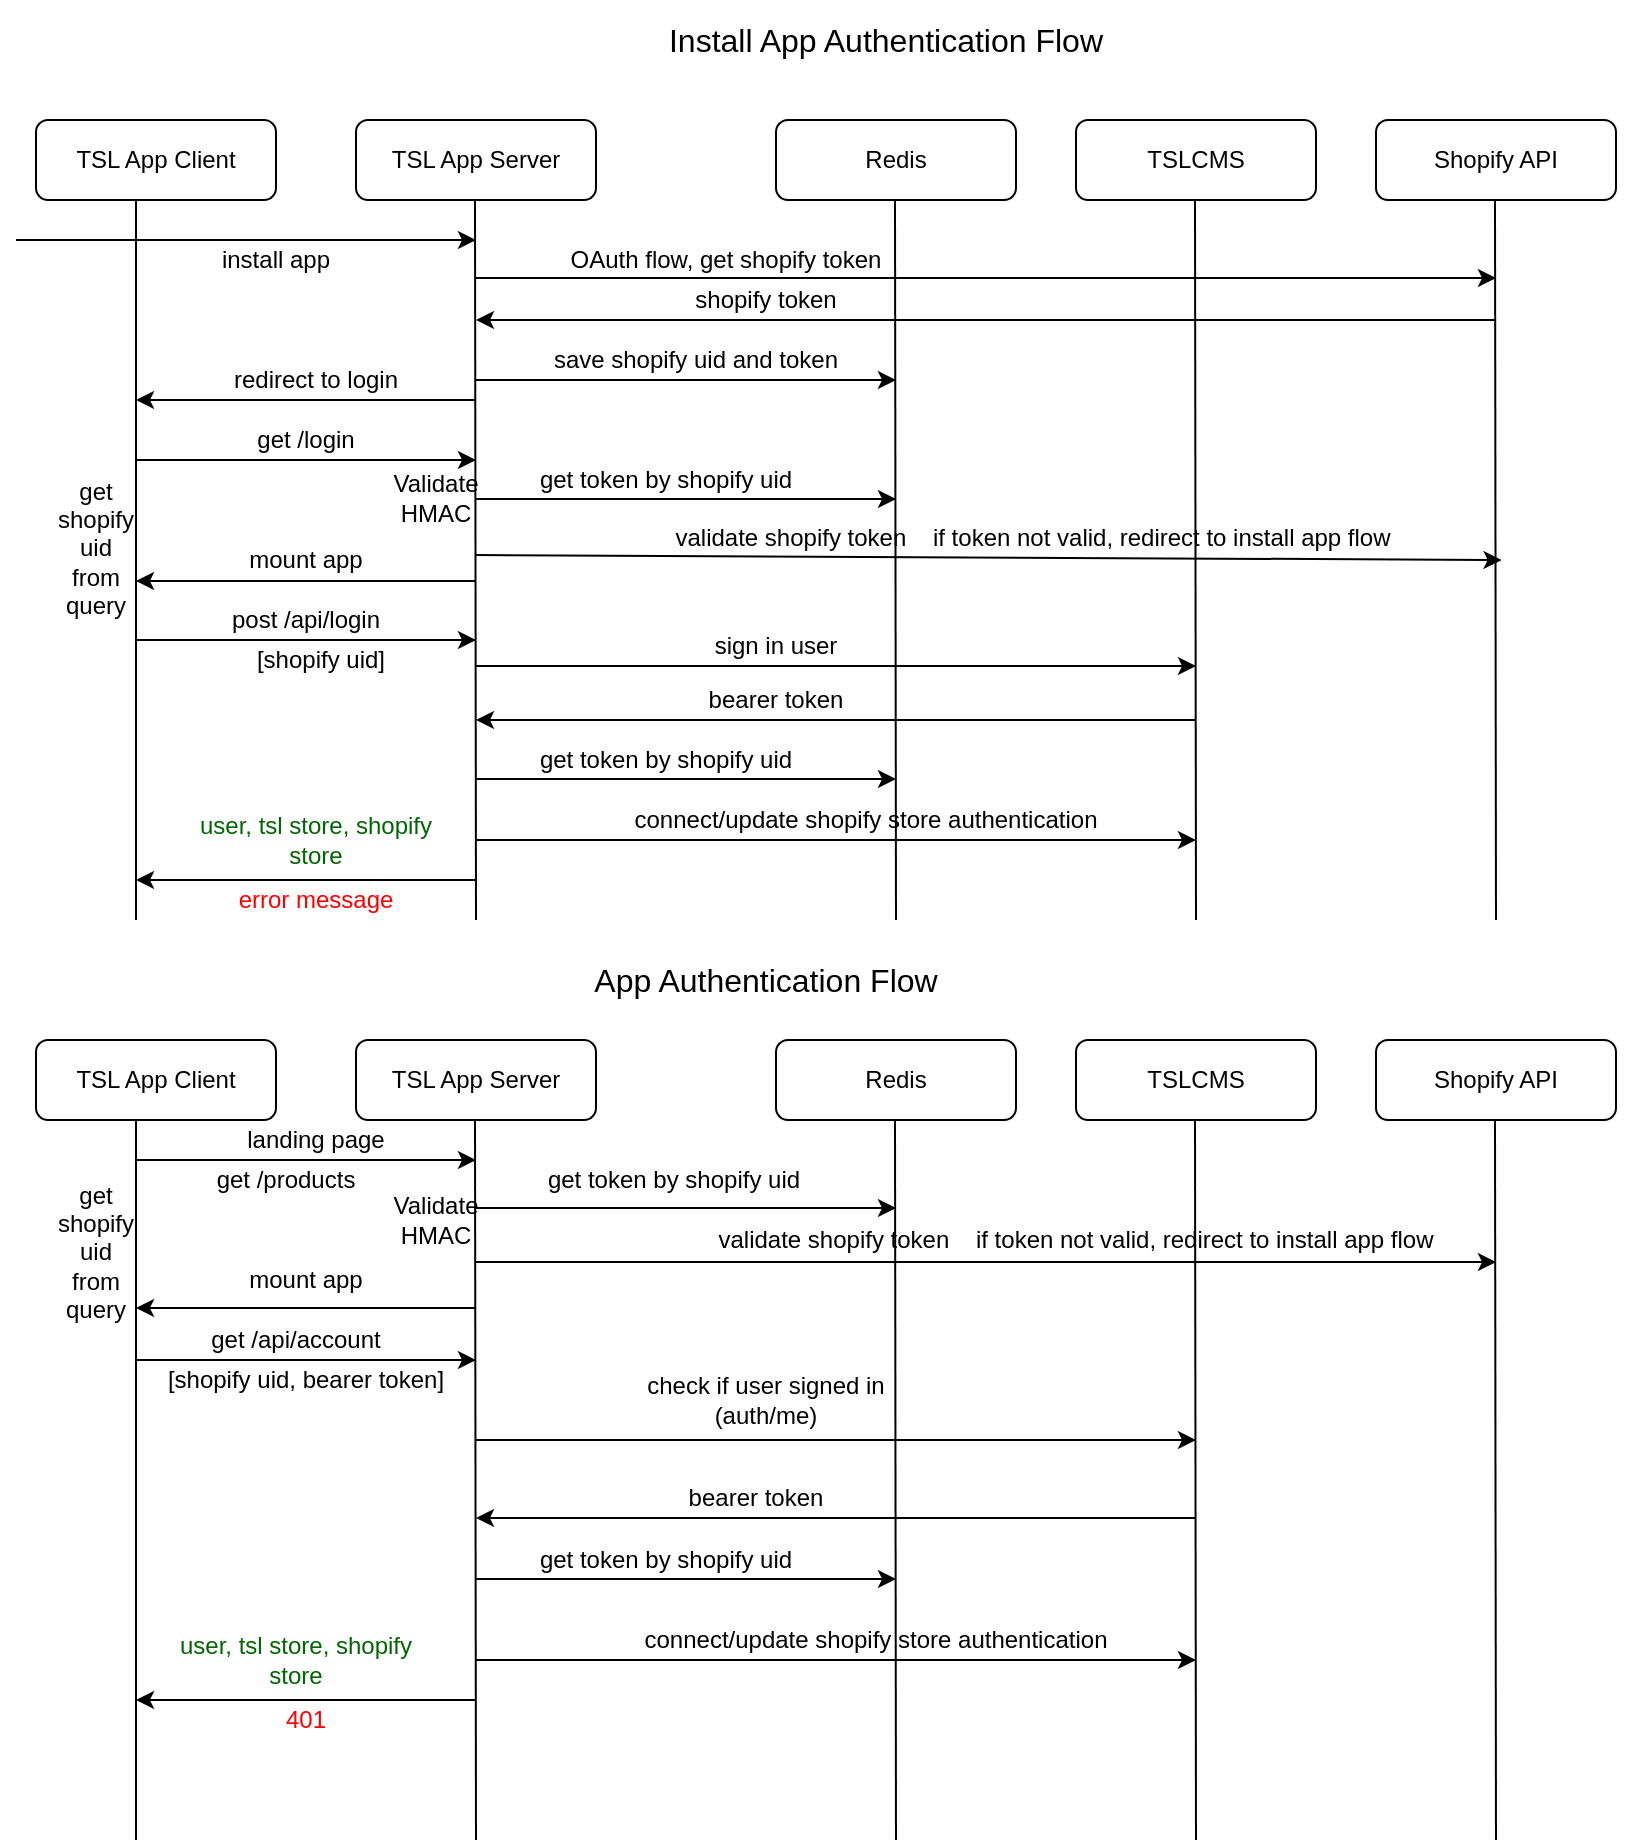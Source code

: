 <mxfile version="22.0.8" type="github" pages="4">
  <diagram id="C5RBs43oDa-KdzZeNtuy" name="Page-1">
    <mxGraphModel dx="1562" dy="821" grid="1" gridSize="10" guides="1" tooltips="1" connect="1" arrows="1" fold="1" page="1" pageScale="1" pageWidth="827" pageHeight="1169" math="0" shadow="0">
      <root>
        <mxCell id="WIyWlLk6GJQsqaUBKTNV-0" />
        <mxCell id="WIyWlLk6GJQsqaUBKTNV-1" parent="WIyWlLk6GJQsqaUBKTNV-0" />
        <mxCell id="WIyWlLk6GJQsqaUBKTNV-3" value="TSL App Client" style="rounded=1;whiteSpace=wrap;html=1;fontSize=12;glass=0;strokeWidth=1;shadow=0;" parent="WIyWlLk6GJQsqaUBKTNV-1" vertex="1">
          <mxGeometry x="30" y="80" width="120" height="40" as="geometry" />
        </mxCell>
        <mxCell id="WIyWlLk6GJQsqaUBKTNV-12" value="TSL App Server" style="rounded=1;whiteSpace=wrap;html=1;fontSize=12;glass=0;strokeWidth=1;shadow=0;" parent="WIyWlLk6GJQsqaUBKTNV-1" vertex="1">
          <mxGeometry x="190" y="80" width="120" height="40" as="geometry" />
        </mxCell>
        <mxCell id="fUvNbKzyUQ0ZAfogVyxf-0" value="TSLCMS" style="rounded=1;whiteSpace=wrap;html=1;fontSize=12;glass=0;strokeWidth=1;shadow=0;" parent="WIyWlLk6GJQsqaUBKTNV-1" vertex="1">
          <mxGeometry x="550" y="80" width="120" height="40" as="geometry" />
        </mxCell>
        <mxCell id="fUvNbKzyUQ0ZAfogVyxf-1" value="Redis" style="rounded=1;whiteSpace=wrap;html=1;fontSize=12;glass=0;strokeWidth=1;shadow=0;" parent="WIyWlLk6GJQsqaUBKTNV-1" vertex="1">
          <mxGeometry x="400" y="80" width="120" height="40" as="geometry" />
        </mxCell>
        <mxCell id="fUvNbKzyUQ0ZAfogVyxf-2" value="&lt;font style=&quot;font-size: 16px&quot;&gt;Install App Authentication Flow&lt;/font&gt;" style="text;html=1;strokeColor=none;fillColor=none;align=center;verticalAlign=middle;whiteSpace=wrap;rounded=0;" parent="WIyWlLk6GJQsqaUBKTNV-1" vertex="1">
          <mxGeometry x="290" y="20" width="330" height="40" as="geometry" />
        </mxCell>
        <mxCell id="fUvNbKzyUQ0ZAfogVyxf-3" value="" style="endArrow=none;html=1;" parent="WIyWlLk6GJQsqaUBKTNV-1" edge="1">
          <mxGeometry width="50" height="50" relative="1" as="geometry">
            <mxPoint x="80" y="480" as="sourcePoint" />
            <mxPoint x="80" y="120" as="targetPoint" />
          </mxGeometry>
        </mxCell>
        <mxCell id="fUvNbKzyUQ0ZAfogVyxf-4" value="" style="endArrow=none;html=1;" parent="WIyWlLk6GJQsqaUBKTNV-1" edge="1">
          <mxGeometry width="50" height="50" relative="1" as="geometry">
            <mxPoint x="460" y="480" as="sourcePoint" />
            <mxPoint x="459.5" y="120" as="targetPoint" />
          </mxGeometry>
        </mxCell>
        <mxCell id="fUvNbKzyUQ0ZAfogVyxf-5" value="" style="endArrow=none;html=1;" parent="WIyWlLk6GJQsqaUBKTNV-1" edge="1">
          <mxGeometry width="50" height="50" relative="1" as="geometry">
            <mxPoint x="250" y="480" as="sourcePoint" />
            <mxPoint x="249.5" y="120" as="targetPoint" />
          </mxGeometry>
        </mxCell>
        <mxCell id="fUvNbKzyUQ0ZAfogVyxf-6" value="" style="endArrow=none;html=1;" parent="WIyWlLk6GJQsqaUBKTNV-1" edge="1">
          <mxGeometry width="50" height="50" relative="1" as="geometry">
            <mxPoint x="610" y="480" as="sourcePoint" />
            <mxPoint x="609.5" y="120" as="targetPoint" />
          </mxGeometry>
        </mxCell>
        <mxCell id="fUvNbKzyUQ0ZAfogVyxf-8" value="Shopify API" style="rounded=1;whiteSpace=wrap;html=1;fontSize=12;glass=0;strokeWidth=1;shadow=0;" parent="WIyWlLk6GJQsqaUBKTNV-1" vertex="1">
          <mxGeometry x="700" y="80" width="120" height="40" as="geometry" />
        </mxCell>
        <mxCell id="fUvNbKzyUQ0ZAfogVyxf-9" value="" style="endArrow=none;html=1;" parent="WIyWlLk6GJQsqaUBKTNV-1" edge="1">
          <mxGeometry width="50" height="50" relative="1" as="geometry">
            <mxPoint x="760" y="480" as="sourcePoint" />
            <mxPoint x="759.5" y="120" as="targetPoint" />
          </mxGeometry>
        </mxCell>
        <mxCell id="fUvNbKzyUQ0ZAfogVyxf-10" value="" style="endArrow=classic;html=1;" parent="WIyWlLk6GJQsqaUBKTNV-1" edge="1">
          <mxGeometry width="50" height="50" relative="1" as="geometry">
            <mxPoint x="20" y="140" as="sourcePoint" />
            <mxPoint x="250" y="140" as="targetPoint" />
          </mxGeometry>
        </mxCell>
        <mxCell id="fUvNbKzyUQ0ZAfogVyxf-11" value="install app" style="text;html=1;strokeColor=none;fillColor=none;align=center;verticalAlign=middle;whiteSpace=wrap;rounded=0;" parent="WIyWlLk6GJQsqaUBKTNV-1" vertex="1">
          <mxGeometry x="100" y="140" width="100" height="20" as="geometry" />
        </mxCell>
        <mxCell id="fUvNbKzyUQ0ZAfogVyxf-12" value="" style="endArrow=classic;html=1;" parent="WIyWlLk6GJQsqaUBKTNV-1" edge="1">
          <mxGeometry width="50" height="50" relative="1" as="geometry">
            <mxPoint x="250" y="159" as="sourcePoint" />
            <mxPoint x="760" y="159" as="targetPoint" />
          </mxGeometry>
        </mxCell>
        <mxCell id="fUvNbKzyUQ0ZAfogVyxf-13" value="OAuth flow, get shopify token" style="text;html=1;strokeColor=none;fillColor=none;align=center;verticalAlign=middle;whiteSpace=wrap;rounded=0;" parent="WIyWlLk6GJQsqaUBKTNV-1" vertex="1">
          <mxGeometry x="280" y="140" width="190" height="20" as="geometry" />
        </mxCell>
        <mxCell id="fUvNbKzyUQ0ZAfogVyxf-14" value="" style="endArrow=classic;html=1;" parent="WIyWlLk6GJQsqaUBKTNV-1" edge="1">
          <mxGeometry width="50" height="50" relative="1" as="geometry">
            <mxPoint x="760" y="180" as="sourcePoint" />
            <mxPoint x="250" y="180" as="targetPoint" />
          </mxGeometry>
        </mxCell>
        <mxCell id="fUvNbKzyUQ0ZAfogVyxf-15" value="shopify token" style="text;html=1;strokeColor=none;fillColor=none;align=center;verticalAlign=middle;whiteSpace=wrap;rounded=0;" parent="WIyWlLk6GJQsqaUBKTNV-1" vertex="1">
          <mxGeometry x="340" y="160" width="110" height="20" as="geometry" />
        </mxCell>
        <mxCell id="fUvNbKzyUQ0ZAfogVyxf-16" value="" style="endArrow=classic;html=1;" parent="WIyWlLk6GJQsqaUBKTNV-1" edge="1">
          <mxGeometry width="50" height="50" relative="1" as="geometry">
            <mxPoint x="250" y="210" as="sourcePoint" />
            <mxPoint x="460" y="210" as="targetPoint" />
          </mxGeometry>
        </mxCell>
        <mxCell id="fUvNbKzyUQ0ZAfogVyxf-17" value="save shopify uid and token" style="text;html=1;strokeColor=none;fillColor=none;align=center;verticalAlign=middle;whiteSpace=wrap;rounded=0;" parent="WIyWlLk6GJQsqaUBKTNV-1" vertex="1">
          <mxGeometry x="280" y="190" width="160" height="20" as="geometry" />
        </mxCell>
        <mxCell id="fUvNbKzyUQ0ZAfogVyxf-18" value="" style="endArrow=classic;html=1;" parent="WIyWlLk6GJQsqaUBKTNV-1" edge="1">
          <mxGeometry width="50" height="50" relative="1" as="geometry">
            <mxPoint x="250" y="220" as="sourcePoint" />
            <mxPoint x="80" y="220" as="targetPoint" />
          </mxGeometry>
        </mxCell>
        <mxCell id="fUvNbKzyUQ0ZAfogVyxf-19" value="redirect to login" style="text;html=1;strokeColor=none;fillColor=none;align=center;verticalAlign=middle;whiteSpace=wrap;rounded=0;" parent="WIyWlLk6GJQsqaUBKTNV-1" vertex="1">
          <mxGeometry x="80" y="200" width="180" height="20" as="geometry" />
        </mxCell>
        <mxCell id="fUvNbKzyUQ0ZAfogVyxf-21" value="" style="endArrow=classic;html=1;" parent="WIyWlLk6GJQsqaUBKTNV-1" edge="1">
          <mxGeometry width="50" height="50" relative="1" as="geometry">
            <mxPoint x="80" y="250" as="sourcePoint" />
            <mxPoint x="250" y="250" as="targetPoint" />
          </mxGeometry>
        </mxCell>
        <mxCell id="fUvNbKzyUQ0ZAfogVyxf-22" value="get /login" style="text;html=1;strokeColor=none;fillColor=none;align=center;verticalAlign=middle;whiteSpace=wrap;rounded=0;" parent="WIyWlLk6GJQsqaUBKTNV-1" vertex="1">
          <mxGeometry x="135" y="230" width="60" height="20" as="geometry" />
        </mxCell>
        <mxCell id="fUvNbKzyUQ0ZAfogVyxf-24" value="" style="endArrow=classic;html=1;" parent="WIyWlLk6GJQsqaUBKTNV-1" edge="1">
          <mxGeometry width="50" height="50" relative="1" as="geometry">
            <mxPoint x="250" y="310.5" as="sourcePoint" />
            <mxPoint x="80" y="310.5" as="targetPoint" />
          </mxGeometry>
        </mxCell>
        <mxCell id="fUvNbKzyUQ0ZAfogVyxf-26" value="mount app" style="text;html=1;strokeColor=none;fillColor=none;align=center;verticalAlign=middle;whiteSpace=wrap;rounded=0;" parent="WIyWlLk6GJQsqaUBKTNV-1" vertex="1">
          <mxGeometry x="120" y="290" width="90" height="20" as="geometry" />
        </mxCell>
        <mxCell id="fUvNbKzyUQ0ZAfogVyxf-27" value="get shopify uid from query" style="text;html=1;strokeColor=none;fillColor=none;align=center;verticalAlign=middle;whiteSpace=wrap;rounded=0;" parent="WIyWlLk6GJQsqaUBKTNV-1" vertex="1">
          <mxGeometry x="40" y="254" width="40" height="79" as="geometry" />
        </mxCell>
        <mxCell id="fUvNbKzyUQ0ZAfogVyxf-28" value="" style="endArrow=classic;html=1;" parent="WIyWlLk6GJQsqaUBKTNV-1" edge="1">
          <mxGeometry width="50" height="50" relative="1" as="geometry">
            <mxPoint x="80" y="340" as="sourcePoint" />
            <mxPoint x="250" y="340" as="targetPoint" />
          </mxGeometry>
        </mxCell>
        <mxCell id="fUvNbKzyUQ0ZAfogVyxf-30" value="post /api/login" style="text;html=1;strokeColor=none;fillColor=none;align=center;verticalAlign=middle;whiteSpace=wrap;rounded=0;" parent="WIyWlLk6GJQsqaUBKTNV-1" vertex="1">
          <mxGeometry x="120" y="320" width="90" height="20" as="geometry" />
        </mxCell>
        <mxCell id="fUvNbKzyUQ0ZAfogVyxf-32" value="" style="endArrow=classic;html=1;" parent="WIyWlLk6GJQsqaUBKTNV-1" edge="1">
          <mxGeometry width="50" height="50" relative="1" as="geometry">
            <mxPoint x="250" y="409.5" as="sourcePoint" />
            <mxPoint x="460" y="409.5" as="targetPoint" />
          </mxGeometry>
        </mxCell>
        <mxCell id="fUvNbKzyUQ0ZAfogVyxf-33" value="" style="endArrow=classic;html=1;entryX=0.948;entryY=1.075;entryDx=0;entryDy=0;entryPerimeter=0;" parent="WIyWlLk6GJQsqaUBKTNV-1" target="fUvNbKzyUQ0ZAfogVyxf-35" edge="1">
          <mxGeometry width="50" height="50" relative="1" as="geometry">
            <mxPoint x="250" y="297.5" as="sourcePoint" />
            <mxPoint x="820" y="297.5" as="targetPoint" />
          </mxGeometry>
        </mxCell>
        <mxCell id="fUvNbKzyUQ0ZAfogVyxf-34" value="get token by shopify uid" style="text;html=1;strokeColor=none;fillColor=none;align=center;verticalAlign=middle;whiteSpace=wrap;rounded=0;" parent="WIyWlLk6GJQsqaUBKTNV-1" vertex="1">
          <mxGeometry x="280" y="390" width="130" height="20" as="geometry" />
        </mxCell>
        <mxCell id="fUvNbKzyUQ0ZAfogVyxf-35" value="validate shopify token&amp;nbsp; &amp;nbsp; if token not valid, redirect to install app flow" style="text;html=1;strokeColor=none;fillColor=none;align=center;verticalAlign=middle;whiteSpace=wrap;rounded=0;" parent="WIyWlLk6GJQsqaUBKTNV-1" vertex="1">
          <mxGeometry x="267" y="278.5" width="523" height="20" as="geometry" />
        </mxCell>
        <mxCell id="fUvNbKzyUQ0ZAfogVyxf-36" value="" style="endArrow=classic;html=1;" parent="WIyWlLk6GJQsqaUBKTNV-1" edge="1">
          <mxGeometry width="50" height="50" relative="1" as="geometry">
            <mxPoint x="610" y="380" as="sourcePoint" />
            <mxPoint x="250" y="380" as="targetPoint" />
          </mxGeometry>
        </mxCell>
        <mxCell id="fUvNbKzyUQ0ZAfogVyxf-38" value="bearer token" style="text;html=1;strokeColor=none;fillColor=none;align=center;verticalAlign=middle;whiteSpace=wrap;rounded=0;" parent="WIyWlLk6GJQsqaUBKTNV-1" vertex="1">
          <mxGeometry x="340" y="360" width="120" height="20" as="geometry" />
        </mxCell>
        <mxCell id="fUvNbKzyUQ0ZAfogVyxf-41" value="" style="endArrow=classic;html=1;" parent="WIyWlLk6GJQsqaUBKTNV-1" edge="1">
          <mxGeometry width="50" height="50" relative="1" as="geometry">
            <mxPoint x="250" y="353" as="sourcePoint" />
            <mxPoint x="610" y="353" as="targetPoint" />
          </mxGeometry>
        </mxCell>
        <mxCell id="fUvNbKzyUQ0ZAfogVyxf-42" value="sign in user" style="text;html=1;strokeColor=none;fillColor=none;align=center;verticalAlign=middle;whiteSpace=wrap;rounded=0;" parent="WIyWlLk6GJQsqaUBKTNV-1" vertex="1">
          <mxGeometry x="330" y="333" width="140" height="20" as="geometry" />
        </mxCell>
        <mxCell id="fUvNbKzyUQ0ZAfogVyxf-43" value="" style="endArrow=classic;html=1;entryX=1;entryY=1;entryDx=0;entryDy=0;" parent="WIyWlLk6GJQsqaUBKTNV-1" target="fUvNbKzyUQ0ZAfogVyxf-44" edge="1">
          <mxGeometry width="50" height="50" relative="1" as="geometry">
            <mxPoint x="250" y="440" as="sourcePoint" />
            <mxPoint x="650" y="440" as="targetPoint" />
          </mxGeometry>
        </mxCell>
        <mxCell id="fUvNbKzyUQ0ZAfogVyxf-44" value="connect/update shopify store authentication" style="text;html=1;strokeColor=none;fillColor=none;align=center;verticalAlign=middle;whiteSpace=wrap;rounded=0;" parent="WIyWlLk6GJQsqaUBKTNV-1" vertex="1">
          <mxGeometry x="280" y="420" width="330" height="20" as="geometry" />
        </mxCell>
        <mxCell id="fUvNbKzyUQ0ZAfogVyxf-45" value="" style="endArrow=classic;html=1;" parent="WIyWlLk6GJQsqaUBKTNV-1" edge="1">
          <mxGeometry width="50" height="50" relative="1" as="geometry">
            <mxPoint x="250" y="460" as="sourcePoint" />
            <mxPoint x="80" y="460" as="targetPoint" />
          </mxGeometry>
        </mxCell>
        <mxCell id="fUvNbKzyUQ0ZAfogVyxf-46" value="&lt;font color=&quot;#006600&quot;&gt;user, tsl store, shopify store&lt;/font&gt;" style="text;html=1;strokeColor=none;fillColor=none;align=center;verticalAlign=middle;whiteSpace=wrap;rounded=0;" parent="WIyWlLk6GJQsqaUBKTNV-1" vertex="1">
          <mxGeometry x="110" y="430" width="120" height="20" as="geometry" />
        </mxCell>
        <mxCell id="fUvNbKzyUQ0ZAfogVyxf-47" value="&lt;font color=&quot;#ff0000&quot;&gt;error message&lt;/font&gt;" style="text;html=1;strokeColor=none;fillColor=none;align=center;verticalAlign=middle;whiteSpace=wrap;rounded=0;" parent="WIyWlLk6GJQsqaUBKTNV-1" vertex="1">
          <mxGeometry x="110" y="460" width="120" height="20" as="geometry" />
        </mxCell>
        <mxCell id="fUvNbKzyUQ0ZAfogVyxf-48" value="TSL App Client" style="rounded=1;whiteSpace=wrap;html=1;fontSize=12;glass=0;strokeWidth=1;shadow=0;" parent="WIyWlLk6GJQsqaUBKTNV-1" vertex="1">
          <mxGeometry x="30" y="540" width="120" height="40" as="geometry" />
        </mxCell>
        <mxCell id="fUvNbKzyUQ0ZAfogVyxf-49" value="TSL App Server" style="rounded=1;whiteSpace=wrap;html=1;fontSize=12;glass=0;strokeWidth=1;shadow=0;" parent="WIyWlLk6GJQsqaUBKTNV-1" vertex="1">
          <mxGeometry x="190" y="540" width="120" height="40" as="geometry" />
        </mxCell>
        <mxCell id="fUvNbKzyUQ0ZAfogVyxf-50" value="TSLCMS" style="rounded=1;whiteSpace=wrap;html=1;fontSize=12;glass=0;strokeWidth=1;shadow=0;" parent="WIyWlLk6GJQsqaUBKTNV-1" vertex="1">
          <mxGeometry x="550" y="540" width="120" height="40" as="geometry" />
        </mxCell>
        <mxCell id="fUvNbKzyUQ0ZAfogVyxf-51" value="Redis" style="rounded=1;whiteSpace=wrap;html=1;fontSize=12;glass=0;strokeWidth=1;shadow=0;" parent="WIyWlLk6GJQsqaUBKTNV-1" vertex="1">
          <mxGeometry x="400" y="540" width="120" height="40" as="geometry" />
        </mxCell>
        <mxCell id="fUvNbKzyUQ0ZAfogVyxf-52" value="&lt;font style=&quot;font-size: 16px&quot;&gt;App Authentication Flow&lt;/font&gt;" style="text;html=1;strokeColor=none;fillColor=none;align=center;verticalAlign=middle;whiteSpace=wrap;rounded=0;" parent="WIyWlLk6GJQsqaUBKTNV-1" vertex="1">
          <mxGeometry x="295" y="490" width="200" height="40" as="geometry" />
        </mxCell>
        <mxCell id="fUvNbKzyUQ0ZAfogVyxf-53" value="" style="endArrow=none;html=1;" parent="WIyWlLk6GJQsqaUBKTNV-1" edge="1">
          <mxGeometry width="50" height="50" relative="1" as="geometry">
            <mxPoint x="80" y="940" as="sourcePoint" />
            <mxPoint x="80" y="580" as="targetPoint" />
          </mxGeometry>
        </mxCell>
        <mxCell id="fUvNbKzyUQ0ZAfogVyxf-54" value="" style="endArrow=none;html=1;" parent="WIyWlLk6GJQsqaUBKTNV-1" edge="1">
          <mxGeometry width="50" height="50" relative="1" as="geometry">
            <mxPoint x="460" y="940" as="sourcePoint" />
            <mxPoint x="459.5" y="580" as="targetPoint" />
          </mxGeometry>
        </mxCell>
        <mxCell id="fUvNbKzyUQ0ZAfogVyxf-55" value="" style="endArrow=none;html=1;" parent="WIyWlLk6GJQsqaUBKTNV-1" edge="1">
          <mxGeometry width="50" height="50" relative="1" as="geometry">
            <mxPoint x="250" y="940" as="sourcePoint" />
            <mxPoint x="249.5" y="580" as="targetPoint" />
          </mxGeometry>
        </mxCell>
        <mxCell id="fUvNbKzyUQ0ZAfogVyxf-56" value="" style="endArrow=none;html=1;" parent="WIyWlLk6GJQsqaUBKTNV-1" edge="1">
          <mxGeometry width="50" height="50" relative="1" as="geometry">
            <mxPoint x="610" y="940" as="sourcePoint" />
            <mxPoint x="609.5" y="580" as="targetPoint" />
          </mxGeometry>
        </mxCell>
        <mxCell id="fUvNbKzyUQ0ZAfogVyxf-57" value="Shopify API" style="rounded=1;whiteSpace=wrap;html=1;fontSize=12;glass=0;strokeWidth=1;shadow=0;" parent="WIyWlLk6GJQsqaUBKTNV-1" vertex="1">
          <mxGeometry x="700" y="540" width="120" height="40" as="geometry" />
        </mxCell>
        <mxCell id="fUvNbKzyUQ0ZAfogVyxf-58" value="" style="endArrow=none;html=1;" parent="WIyWlLk6GJQsqaUBKTNV-1" edge="1">
          <mxGeometry width="50" height="50" relative="1" as="geometry">
            <mxPoint x="760" y="940" as="sourcePoint" />
            <mxPoint x="759.5" y="580" as="targetPoint" />
          </mxGeometry>
        </mxCell>
        <mxCell id="fUvNbKzyUQ0ZAfogVyxf-69" value="" style="endArrow=classic;html=1;" parent="WIyWlLk6GJQsqaUBKTNV-1" edge="1">
          <mxGeometry width="50" height="50" relative="1" as="geometry">
            <mxPoint x="80" y="600" as="sourcePoint" />
            <mxPoint x="250" y="600" as="targetPoint" />
          </mxGeometry>
        </mxCell>
        <mxCell id="fUvNbKzyUQ0ZAfogVyxf-71" value="" style="endArrow=classic;html=1;" parent="WIyWlLk6GJQsqaUBKTNV-1" edge="1">
          <mxGeometry width="50" height="50" relative="1" as="geometry">
            <mxPoint x="250" y="674" as="sourcePoint" />
            <mxPoint x="80" y="674" as="targetPoint" />
          </mxGeometry>
        </mxCell>
        <mxCell id="fUvNbKzyUQ0ZAfogVyxf-73" value="get shopify uid from query" style="text;html=1;strokeColor=none;fillColor=none;align=center;verticalAlign=middle;whiteSpace=wrap;rounded=0;" parent="WIyWlLk6GJQsqaUBKTNV-1" vertex="1">
          <mxGeometry x="40" y="606.5" width="40" height="79" as="geometry" />
        </mxCell>
        <mxCell id="fUvNbKzyUQ0ZAfogVyxf-74" value="" style="endArrow=classic;html=1;" parent="WIyWlLk6GJQsqaUBKTNV-1" edge="1">
          <mxGeometry width="50" height="50" relative="1" as="geometry">
            <mxPoint x="80" y="700" as="sourcePoint" />
            <mxPoint x="250" y="700" as="targetPoint" />
          </mxGeometry>
        </mxCell>
        <mxCell id="fUvNbKzyUQ0ZAfogVyxf-86" value="" style="endArrow=classic;html=1;" parent="WIyWlLk6GJQsqaUBKTNV-1" edge="1">
          <mxGeometry width="50" height="50" relative="1" as="geometry">
            <mxPoint x="250" y="870" as="sourcePoint" />
            <mxPoint x="80" y="870" as="targetPoint" />
          </mxGeometry>
        </mxCell>
        <mxCell id="fUvNbKzyUQ0ZAfogVyxf-87" value="&lt;font color=&quot;#006600&quot;&gt;user, tsl store, shopify store&lt;/font&gt;" style="text;html=1;strokeColor=none;fillColor=none;align=center;verticalAlign=middle;whiteSpace=wrap;rounded=0;" parent="WIyWlLk6GJQsqaUBKTNV-1" vertex="1">
          <mxGeometry x="100" y="840" width="120" height="20" as="geometry" />
        </mxCell>
        <mxCell id="fUvNbKzyUQ0ZAfogVyxf-88" value="&lt;font color=&quot;#ff0000&quot;&gt;401&lt;/font&gt;" style="text;html=1;strokeColor=none;fillColor=none;align=center;verticalAlign=middle;whiteSpace=wrap;rounded=0;" parent="WIyWlLk6GJQsqaUBKTNV-1" vertex="1">
          <mxGeometry x="105" y="870" width="120" height="20" as="geometry" />
        </mxCell>
        <mxCell id="fUvNbKzyUQ0ZAfogVyxf-99" value="landing page" style="text;html=1;strokeColor=none;fillColor=none;align=center;verticalAlign=middle;whiteSpace=wrap;rounded=0;" parent="WIyWlLk6GJQsqaUBKTNV-1" vertex="1">
          <mxGeometry x="110" y="580" width="120" height="20" as="geometry" />
        </mxCell>
        <mxCell id="fUvNbKzyUQ0ZAfogVyxf-101" value="mount app" style="text;html=1;strokeColor=none;fillColor=none;align=center;verticalAlign=middle;whiteSpace=wrap;rounded=0;" parent="WIyWlLk6GJQsqaUBKTNV-1" vertex="1">
          <mxGeometry x="105" y="650" width="120" height="20" as="geometry" />
        </mxCell>
        <mxCell id="fUvNbKzyUQ0ZAfogVyxf-103" value="[shopify uid]" style="text;html=1;strokeColor=none;fillColor=none;align=center;verticalAlign=middle;whiteSpace=wrap;rounded=0;" parent="WIyWlLk6GJQsqaUBKTNV-1" vertex="1">
          <mxGeometry x="135" y="340" width="75" height="20" as="geometry" />
        </mxCell>
        <mxCell id="fUvNbKzyUQ0ZAfogVyxf-104" value="get /api/account" style="text;html=1;strokeColor=none;fillColor=none;align=center;verticalAlign=middle;whiteSpace=wrap;rounded=0;" parent="WIyWlLk6GJQsqaUBKTNV-1" vertex="1">
          <mxGeometry x="95" y="680" width="130" height="20" as="geometry" />
        </mxCell>
        <mxCell id="fUvNbKzyUQ0ZAfogVyxf-105" value="[shopify uid, bearer token]" style="text;html=1;strokeColor=none;fillColor=none;align=center;verticalAlign=middle;whiteSpace=wrap;rounded=0;" parent="WIyWlLk6GJQsqaUBKTNV-1" vertex="1">
          <mxGeometry x="90" y="700" width="150" height="20" as="geometry" />
        </mxCell>
        <mxCell id="fUvNbKzyUQ0ZAfogVyxf-106" value="" style="endArrow=classic;html=1;" parent="WIyWlLk6GJQsqaUBKTNV-1" edge="1">
          <mxGeometry width="50" height="50" relative="1" as="geometry">
            <mxPoint x="250" y="624" as="sourcePoint" />
            <mxPoint x="460" y="624" as="targetPoint" />
          </mxGeometry>
        </mxCell>
        <mxCell id="fUvNbKzyUQ0ZAfogVyxf-107" value="get token by shopify uid" style="text;html=1;strokeColor=none;fillColor=none;align=center;verticalAlign=middle;whiteSpace=wrap;rounded=0;" parent="WIyWlLk6GJQsqaUBKTNV-1" vertex="1">
          <mxGeometry x="284" y="600" width="130" height="20" as="geometry" />
        </mxCell>
        <mxCell id="fUvNbKzyUQ0ZAfogVyxf-108" value="validate shopify token&amp;nbsp; &amp;nbsp; if token not valid, redirect to install app flow" style="text;html=1;strokeColor=none;fillColor=none;align=center;verticalAlign=middle;whiteSpace=wrap;rounded=0;" parent="WIyWlLk6GJQsqaUBKTNV-1" vertex="1">
          <mxGeometry x="270" y="630" width="560" height="20" as="geometry" />
        </mxCell>
        <mxCell id="fUvNbKzyUQ0ZAfogVyxf-109" value="" style="endArrow=classic;html=1;" parent="WIyWlLk6GJQsqaUBKTNV-1" edge="1">
          <mxGeometry width="50" height="50" relative="1" as="geometry">
            <mxPoint x="610" y="779" as="sourcePoint" />
            <mxPoint x="250" y="779" as="targetPoint" />
          </mxGeometry>
        </mxCell>
        <mxCell id="fUvNbKzyUQ0ZAfogVyxf-110" value="bearer token" style="text;html=1;strokeColor=none;fillColor=none;align=center;verticalAlign=middle;whiteSpace=wrap;rounded=0;" parent="WIyWlLk6GJQsqaUBKTNV-1" vertex="1">
          <mxGeometry x="330" y="759" width="120" height="20" as="geometry" />
        </mxCell>
        <mxCell id="fUvNbKzyUQ0ZAfogVyxf-111" value="" style="endArrow=classic;html=1;" parent="WIyWlLk6GJQsqaUBKTNV-1" edge="1">
          <mxGeometry width="50" height="50" relative="1" as="geometry">
            <mxPoint x="250" y="740" as="sourcePoint" />
            <mxPoint x="610" y="740" as="targetPoint" />
          </mxGeometry>
        </mxCell>
        <mxCell id="fUvNbKzyUQ0ZAfogVyxf-112" value="check if user signed in (auth/me)" style="text;html=1;strokeColor=none;fillColor=none;align=center;verticalAlign=middle;whiteSpace=wrap;rounded=0;" parent="WIyWlLk6GJQsqaUBKTNV-1" vertex="1">
          <mxGeometry x="325" y="710" width="140" height="20" as="geometry" />
        </mxCell>
        <mxCell id="fUvNbKzyUQ0ZAfogVyxf-113" value="connect/update shopify store authentication" style="text;html=1;strokeColor=none;fillColor=none;align=center;verticalAlign=middle;whiteSpace=wrap;rounded=0;" parent="WIyWlLk6GJQsqaUBKTNV-1" vertex="1">
          <mxGeometry x="275" y="830" width="350" height="20" as="geometry" />
        </mxCell>
        <mxCell id="fUvNbKzyUQ0ZAfogVyxf-114" value="" style="endArrow=classic;html=1;" parent="WIyWlLk6GJQsqaUBKTNV-1" edge="1">
          <mxGeometry width="50" height="50" relative="1" as="geometry">
            <mxPoint x="250" y="651" as="sourcePoint" />
            <mxPoint x="760" y="651" as="targetPoint" />
          </mxGeometry>
        </mxCell>
        <mxCell id="fUvNbKzyUQ0ZAfogVyxf-115" value="" style="endArrow=classic;html=1;" parent="WIyWlLk6GJQsqaUBKTNV-1" edge="1">
          <mxGeometry width="50" height="50" relative="1" as="geometry">
            <mxPoint x="250" y="850" as="sourcePoint" />
            <mxPoint x="610" y="850" as="targetPoint" />
          </mxGeometry>
        </mxCell>
        <mxCell id="fUvNbKzyUQ0ZAfogVyxf-118" value="" style="endArrow=classic;html=1;" parent="WIyWlLk6GJQsqaUBKTNV-1" edge="1">
          <mxGeometry width="50" height="50" relative="1" as="geometry">
            <mxPoint x="250" y="269.5" as="sourcePoint" />
            <mxPoint x="460" y="269.5" as="targetPoint" />
          </mxGeometry>
        </mxCell>
        <mxCell id="fUvNbKzyUQ0ZAfogVyxf-119" value="get token by shopify uid" style="text;html=1;strokeColor=none;fillColor=none;align=center;verticalAlign=middle;whiteSpace=wrap;rounded=0;" parent="WIyWlLk6GJQsqaUBKTNV-1" vertex="1">
          <mxGeometry x="280" y="250" width="130" height="20" as="geometry" />
        </mxCell>
        <mxCell id="fUvNbKzyUQ0ZAfogVyxf-120" value="get /products" style="text;html=1;strokeColor=none;fillColor=none;align=center;verticalAlign=middle;whiteSpace=wrap;rounded=0;" parent="WIyWlLk6GJQsqaUBKTNV-1" vertex="1">
          <mxGeometry x="80" y="600" width="150" height="20" as="geometry" />
        </mxCell>
        <mxCell id="fUvNbKzyUQ0ZAfogVyxf-122" value="" style="endArrow=classic;html=1;" parent="WIyWlLk6GJQsqaUBKTNV-1" edge="1">
          <mxGeometry width="50" height="50" relative="1" as="geometry">
            <mxPoint x="250" y="809.5" as="sourcePoint" />
            <mxPoint x="460" y="809.5" as="targetPoint" />
          </mxGeometry>
        </mxCell>
        <mxCell id="fUvNbKzyUQ0ZAfogVyxf-123" value="get token by shopify uid" style="text;html=1;strokeColor=none;fillColor=none;align=center;verticalAlign=middle;whiteSpace=wrap;rounded=0;" parent="WIyWlLk6GJQsqaUBKTNV-1" vertex="1">
          <mxGeometry x="280" y="790" width="130" height="20" as="geometry" />
        </mxCell>
        <mxCell id="yub2DuZKZWuIsTREsXNn-0" value="Validate HMAC" style="text;html=1;strokeColor=none;fillColor=none;align=center;verticalAlign=middle;whiteSpace=wrap;rounded=0;" parent="WIyWlLk6GJQsqaUBKTNV-1" vertex="1">
          <mxGeometry x="210" y="258.5" width="40" height="20" as="geometry" />
        </mxCell>
        <mxCell id="yub2DuZKZWuIsTREsXNn-1" value="Validate HMAC" style="text;html=1;strokeColor=none;fillColor=none;align=center;verticalAlign=middle;whiteSpace=wrap;rounded=0;" parent="WIyWlLk6GJQsqaUBKTNV-1" vertex="1">
          <mxGeometry x="210" y="620" width="40" height="20" as="geometry" />
        </mxCell>
      </root>
    </mxGraphModel>
  </diagram>
  <diagram id="Mw_CLnuLbGtIbFOOOTHr" name="Gen SFTP">
    <mxGraphModel dx="1562" dy="821" grid="1" gridSize="10" guides="1" tooltips="1" connect="1" arrows="1" fold="1" page="1" pageScale="1" pageWidth="850" pageHeight="1100" math="0" shadow="0">
      <root>
        <mxCell id="0" />
        <mxCell id="1" parent="0" />
        <mxCell id="fyOwr07mTZaeex2v4R2m-1" value="SFTP Server" style="sketch=0;points=[[0,0,0],[0.25,0,0],[0.5,0,0],[0.75,0,0],[1,0,0],[0,1,0],[0.25,1,0],[0.5,1,0],[0.75,1,0],[1,1,0],[0,0.25,0],[0,0.5,0],[0,0.75,0],[1,0.25,0],[1,0.5,0],[1,0.75,0]];outlineConnect=0;fontColor=#232F3E;fillColor=#01A88D;strokeColor=#ffffff;dashed=0;verticalLabelPosition=bottom;verticalAlign=top;align=center;html=1;fontSize=12;fontStyle=0;aspect=fixed;shape=mxgraph.aws4.resourceIcon;resIcon=mxgraph.aws4.transfer_for_sftp;" parent="1" vertex="1">
          <mxGeometry x="60" y="140" width="78" height="78" as="geometry" />
        </mxCell>
        <mxCell id="fyOwr07mTZaeex2v4R2m-2" value="Scheduler" style="sketch=0;points=[[0,0,0],[0.25,0,0],[0.5,0,0],[0.75,0,0],[1,0,0],[0,1,0],[0.25,1,0],[0.5,1,0],[0.75,1,0],[1,1,0],[0,0.25,0],[0,0.5,0],[0,0.75,0],[1,0.25,0],[1,0.5,0],[1,0.75,0]];outlineConnect=0;fontColor=#232F3E;fillColor=#E7157B;strokeColor=#ffffff;dashed=0;verticalLabelPosition=bottom;verticalAlign=top;align=center;html=1;fontSize=12;fontStyle=0;aspect=fixed;shape=mxgraph.aws4.resourceIcon;resIcon=mxgraph.aws4.eventbridge;" parent="1" vertex="1">
          <mxGeometry x="290" y="500" width="78" height="78" as="geometry" />
        </mxCell>
        <mxCell id="fyOwr07mTZaeex2v4R2m-4" value="Sync Process" style="sketch=0;points=[[0,0,0],[0.25,0,0],[0.5,0,0],[0.75,0,0],[1,0,0],[0,1,0],[0.25,1,0],[0.5,1,0],[0.75,1,0],[1,1,0],[0,0.25,0],[0,0.5,0],[0,0.75,0],[1,0.25,0],[1,0.5,0],[1,0.75,0]];outlineConnect=0;fontColor=#232F3E;fillColor=#ED7100;strokeColor=#ffffff;dashed=0;verticalLabelPosition=bottom;verticalAlign=top;align=center;html=1;fontSize=12;fontStyle=0;aspect=fixed;shape=mxgraph.aws4.resourceIcon;resIcon=mxgraph.aws4.ecs;" parent="1" vertex="1">
          <mxGeometry x="290" y="290" width="78" height="78" as="geometry" />
        </mxCell>
        <mxCell id="fyOwr07mTZaeex2v4R2m-5" style="edgeStyle=orthogonalEdgeStyle;rounded=0;orthogonalLoop=1;jettySize=auto;html=1;entryX=0;entryY=0.5;entryDx=0;entryDy=0;entryPerimeter=0;" parent="1" source="fyOwr07mTZaeex2v4R2m-1" target="fyOwr07mTZaeex2v4R2m-4" edge="1">
          <mxGeometry relative="1" as="geometry" />
        </mxCell>
        <mxCell id="fyOwr07mTZaeex2v4R2m-8" value="Temp Storage" style="sketch=0;points=[[0,0,0],[0.25,0,0],[0.5,0,0],[0.75,0,0],[1,0,0],[0,1,0],[0.25,1,0],[0.5,1,0],[0.75,1,0],[1,1,0],[0,0.25,0],[0,0.5,0],[0,0.75,0],[1,0.25,0],[1,0.5,0],[1,0.75,0]];outlineConnect=0;fontColor=#232F3E;fillColor=#7AA116;strokeColor=#ffffff;dashed=0;verticalLabelPosition=bottom;verticalAlign=top;align=center;html=1;fontSize=12;fontStyle=0;aspect=fixed;shape=mxgraph.aws4.resourceIcon;resIcon=mxgraph.aws4.s3;" parent="1" vertex="1">
          <mxGeometry x="500" y="290" width="78" height="78" as="geometry" />
        </mxCell>
        <mxCell id="fyOwr07mTZaeex2v4R2m-9" style="edgeStyle=orthogonalEdgeStyle;rounded=0;orthogonalLoop=1;jettySize=auto;html=1;entryX=0;entryY=0.5;entryDx=0;entryDy=0;entryPerimeter=0;" parent="1" source="fyOwr07mTZaeex2v4R2m-4" target="fyOwr07mTZaeex2v4R2m-8" edge="1">
          <mxGeometry relative="1" as="geometry" />
        </mxCell>
        <mxCell id="fyOwr07mTZaeex2v4R2m-18" style="edgeStyle=orthogonalEdgeStyle;rounded=0;orthogonalLoop=1;jettySize=auto;html=1;" parent="1" source="fyOwr07mTZaeex2v4R2m-10" target="fyOwr07mTZaeex2v4R2m-17" edge="1">
          <mxGeometry relative="1" as="geometry" />
        </mxCell>
        <mxCell id="fyOwr07mTZaeex2v4R2m-10" value="Image Storage" style="sketch=0;points=[[0,0,0],[0.25,0,0],[0.5,0,0],[0.75,0,0],[1,0,0],[0,1,0],[0.25,1,0],[0.5,1,0],[0.75,1,0],[1,1,0],[0,0.25,0],[0,0.5,0],[0,0.75,0],[1,0.25,0],[1,0.5,0],[1,0.75,0]];outlineConnect=0;fontColor=#232F3E;fillColor=#7AA116;strokeColor=#ffffff;dashed=0;verticalLabelPosition=bottom;verticalAlign=top;align=center;html=1;fontSize=12;fontStyle=0;aspect=fixed;shape=mxgraph.aws4.resourceIcon;resIcon=mxgraph.aws4.s3;" parent="1" vertex="1">
          <mxGeometry x="830" y="290" width="78" height="78" as="geometry" />
        </mxCell>
        <mxCell id="fyOwr07mTZaeex2v4R2m-11" value="Glacier Backup" style="sketch=0;points=[[0,0,0],[0.25,0,0],[0.5,0,0],[0.75,0,0],[1,0,0],[0,1,0],[0.25,1,0],[0.5,1,0],[0.75,1,0],[1,1,0],[0,0.25,0],[0,0.5,0],[0,0.75,0],[1,0.25,0],[1,0.5,0],[1,0.75,0]];outlineConnect=0;fontColor=#232F3E;fillColor=#7AA116;strokeColor=#ffffff;dashed=0;verticalLabelPosition=bottom;verticalAlign=top;align=center;html=1;fontSize=12;fontStyle=0;aspect=fixed;shape=mxgraph.aws4.resourceIcon;resIcon=mxgraph.aws4.glacier;" parent="1" vertex="1">
          <mxGeometry x="830" y="490" width="78" height="78" as="geometry" />
        </mxCell>
        <mxCell id="fyOwr07mTZaeex2v4R2m-12" style="edgeStyle=orthogonalEdgeStyle;rounded=0;orthogonalLoop=1;jettySize=auto;html=1;entryX=0.5;entryY=0;entryDx=0;entryDy=0;entryPerimeter=0;" parent="1" source="fyOwr07mTZaeex2v4R2m-10" target="fyOwr07mTZaeex2v4R2m-11" edge="1">
          <mxGeometry relative="1" as="geometry" />
        </mxCell>
        <mxCell id="fyOwr07mTZaeex2v4R2m-13" value="Image &lt;br&gt;Transformations" style="sketch=0;points=[[0,0,0],[0.25,0,0],[0.5,0,0],[0.75,0,0],[1,0,0],[0,1,0],[0.25,1,0],[0.5,1,0],[0.75,1,0],[1,1,0],[0,0.25,0],[0,0.5,0],[0,0.75,0],[1,0.25,0],[1,0.5,0],[1,0.75,0]];outlineConnect=0;fontColor=#232F3E;fillColor=#ED7100;strokeColor=#ffffff;dashed=0;verticalLabelPosition=bottom;verticalAlign=top;align=center;html=1;fontSize=12;fontStyle=0;aspect=fixed;shape=mxgraph.aws4.resourceIcon;resIcon=mxgraph.aws4.lambda;" parent="1" vertex="1">
          <mxGeometry x="680" y="290" width="78" height="78" as="geometry" />
        </mxCell>
        <mxCell id="fyOwr07mTZaeex2v4R2m-14" style="edgeStyle=orthogonalEdgeStyle;rounded=0;orthogonalLoop=1;jettySize=auto;html=1;entryX=0;entryY=0.5;entryDx=0;entryDy=0;entryPerimeter=0;" parent="1" source="fyOwr07mTZaeex2v4R2m-8" target="fyOwr07mTZaeex2v4R2m-13" edge="1">
          <mxGeometry relative="1" as="geometry" />
        </mxCell>
        <mxCell id="fyOwr07mTZaeex2v4R2m-15" style="edgeStyle=orthogonalEdgeStyle;rounded=0;orthogonalLoop=1;jettySize=auto;html=1;entryX=0;entryY=0.5;entryDx=0;entryDy=0;entryPerimeter=0;" parent="1" source="fyOwr07mTZaeex2v4R2m-13" target="fyOwr07mTZaeex2v4R2m-10" edge="1">
          <mxGeometry relative="1" as="geometry" />
        </mxCell>
        <mxCell id="fyOwr07mTZaeex2v4R2m-16" style="edgeStyle=orthogonalEdgeStyle;rounded=0;orthogonalLoop=1;jettySize=auto;html=1;entryX=0.5;entryY=1;entryDx=0;entryDy=0;entryPerimeter=0;" parent="1" source="fyOwr07mTZaeex2v4R2m-2" target="fyOwr07mTZaeex2v4R2m-4" edge="1">
          <mxGeometry relative="1" as="geometry" />
        </mxCell>
        <mxCell id="fyOwr07mTZaeex2v4R2m-17" value="CDN" style="sketch=0;points=[[0,0,0],[0.25,0,0],[0.5,0,0],[0.75,0,0],[1,0,0],[0,1,0],[0.25,1,0],[0.5,1,0],[0.75,1,0],[1,1,0],[0,0.25,0],[0,0.5,0],[0,0.75,0],[1,0.25,0],[1,0.5,0],[1,0.75,0]];outlineConnect=0;fontColor=#232F3E;fillColor=#8C4FFF;strokeColor=#ffffff;dashed=0;verticalLabelPosition=bottom;verticalAlign=top;align=center;html=1;fontSize=12;fontStyle=0;aspect=fixed;shape=mxgraph.aws4.resourceIcon;resIcon=mxgraph.aws4.cloudfront;" parent="1" vertex="1">
          <mxGeometry x="830" y="110" width="78" height="78" as="geometry" />
        </mxCell>
        <mxCell id="fyOwr07mTZaeex2v4R2m-19" value="DNS Configuration" style="sketch=0;outlineConnect=0;fontColor=#232F3E;gradientColor=none;strokeColor=#ffffff;fillColor=#232F3E;dashed=0;verticalLabelPosition=middle;verticalAlign=bottom;align=center;html=1;whiteSpace=wrap;fontSize=10;fontStyle=1;spacing=3;shape=mxgraph.aws4.productIcon;prIcon=mxgraph.aws4.route_53;" parent="1" vertex="1">
          <mxGeometry x="1090" y="94" width="80" height="110" as="geometry" />
        </mxCell>
        <mxCell id="fyOwr07mTZaeex2v4R2m-20" style="edgeStyle=orthogonalEdgeStyle;rounded=0;orthogonalLoop=1;jettySize=auto;html=1;entryX=1;entryY=0.5;entryDx=0;entryDy=0;entryPerimeter=0;" parent="1" source="fyOwr07mTZaeex2v4R2m-19" target="fyOwr07mTZaeex2v4R2m-17" edge="1">
          <mxGeometry relative="1" as="geometry" />
        </mxCell>
        <mxCell id="fyOwr07mTZaeex2v4R2m-21" value="Shopify" style="rounded=0;whiteSpace=wrap;html=1;" parent="1" vertex="1">
          <mxGeometry x="305" y="20" width="120" height="60" as="geometry" />
        </mxCell>
        <mxCell id="fyOwr07mTZaeex2v4R2m-22" value="JOOR" style="rounded=0;whiteSpace=wrap;html=1;" parent="1" vertex="1">
          <mxGeometry x="458" y="20" width="120" height="60" as="geometry" />
        </mxCell>
        <mxCell id="fyOwr07mTZaeex2v4R2m-23" style="edgeStyle=orthogonalEdgeStyle;rounded=0;orthogonalLoop=1;jettySize=auto;html=1;entryX=0;entryY=0.5;entryDx=0;entryDy=0;entryPerimeter=0;" parent="1" source="fyOwr07mTZaeex2v4R2m-21" target="fyOwr07mTZaeex2v4R2m-17" edge="1">
          <mxGeometry relative="1" as="geometry">
            <Array as="points">
              <mxPoint x="365" y="149" />
            </Array>
          </mxGeometry>
        </mxCell>
        <mxCell id="fyOwr07mTZaeex2v4R2m-26" value="Request Images" style="edgeLabel;html=1;align=center;verticalAlign=middle;resizable=0;points=[];" parent="fyOwr07mTZaeex2v4R2m-23" vertex="1" connectable="0">
          <mxGeometry x="0.082" y="-2" relative="1" as="geometry">
            <mxPoint as="offset" />
          </mxGeometry>
        </mxCell>
        <mxCell id="fyOwr07mTZaeex2v4R2m-24" style="edgeStyle=orthogonalEdgeStyle;rounded=0;orthogonalLoop=1;jettySize=auto;html=1;entryX=0.5;entryY=0;entryDx=0;entryDy=0;entryPerimeter=0;" parent="1" source="fyOwr07mTZaeex2v4R2m-22" target="fyOwr07mTZaeex2v4R2m-17" edge="1">
          <mxGeometry relative="1" as="geometry" />
        </mxCell>
        <mxCell id="fyOwr07mTZaeex2v4R2m-25" value="Request Images" style="edgeLabel;html=1;align=center;verticalAlign=middle;resizable=0;points=[];" parent="fyOwr07mTZaeex2v4R2m-24" vertex="1" connectable="0">
          <mxGeometry x="-0.193" y="3" relative="1" as="geometry">
            <mxPoint as="offset" />
          </mxGeometry>
        </mxCell>
        <mxCell id="fyOwr07mTZaeex2v4R2m-27" value="SFTP Server" style="sketch=0;points=[[0,0,0],[0.25,0,0],[0.5,0,0],[0.75,0,0],[1,0,0],[0,1,0],[0.25,1,0],[0.5,1,0],[0.75,1,0],[1,1,0],[0,0.25,0],[0,0.5,0],[0,0.75,0],[1,0.25,0],[1,0.5,0],[1,0.75,0]];outlineConnect=0;fontColor=#232F3E;fillColor=#01A88D;strokeColor=#ffffff;dashed=0;verticalLabelPosition=bottom;verticalAlign=top;align=center;html=1;fontSize=12;fontStyle=0;aspect=fixed;shape=mxgraph.aws4.resourceIcon;resIcon=mxgraph.aws4.transfer_for_sftp;" parent="1" vertex="1">
          <mxGeometry x="40" y="900" width="78" height="78" as="geometry" />
        </mxCell>
        <mxCell id="fyOwr07mTZaeex2v4R2m-28" value="Scheduler" style="sketch=0;points=[[0,0,0],[0.25,0,0],[0.5,0,0],[0.75,0,0],[1,0,0],[0,1,0],[0.25,1,0],[0.5,1,0],[0.75,1,0],[1,1,0],[0,0.25,0],[0,0.5,0],[0,0.75,0],[1,0.25,0],[1,0.5,0],[1,0.75,0]];outlineConnect=0;fontColor=#232F3E;fillColor=#E7157B;strokeColor=#ffffff;dashed=0;verticalLabelPosition=bottom;verticalAlign=top;align=center;html=1;fontSize=12;fontStyle=0;aspect=fixed;shape=mxgraph.aws4.resourceIcon;resIcon=mxgraph.aws4.eventbridge;" parent="1" vertex="1">
          <mxGeometry x="270" y="1260" width="78" height="78" as="geometry" />
        </mxCell>
        <mxCell id="fyOwr07mTZaeex2v4R2m-29" value="Sync Process" style="sketch=0;points=[[0,0,0],[0.25,0,0],[0.5,0,0],[0.75,0,0],[1,0,0],[0,1,0],[0.25,1,0],[0.5,1,0],[0.75,1,0],[1,1,0],[0,0.25,0],[0,0.5,0],[0,0.75,0],[1,0.25,0],[1,0.5,0],[1,0.75,0]];outlineConnect=0;fontColor=#232F3E;fillColor=#ED7100;strokeColor=#ffffff;dashed=0;verticalLabelPosition=bottom;verticalAlign=top;align=center;html=1;fontSize=12;fontStyle=0;aspect=fixed;shape=mxgraph.aws4.resourceIcon;resIcon=mxgraph.aws4.ecs;" parent="1" vertex="1">
          <mxGeometry x="270" y="1050" width="78" height="78" as="geometry" />
        </mxCell>
        <mxCell id="fyOwr07mTZaeex2v4R2m-30" style="edgeStyle=orthogonalEdgeStyle;rounded=0;orthogonalLoop=1;jettySize=auto;html=1;entryX=0;entryY=0.5;entryDx=0;entryDy=0;entryPerimeter=0;" parent="1" source="fyOwr07mTZaeex2v4R2m-27" target="fyOwr07mTZaeex2v4R2m-29" edge="1">
          <mxGeometry relative="1" as="geometry" />
        </mxCell>
        <mxCell id="fyOwr07mTZaeex2v4R2m-32" style="edgeStyle=orthogonalEdgeStyle;rounded=0;orthogonalLoop=1;jettySize=auto;html=1;entryX=0.009;entryY=0.355;entryDx=0;entryDy=0;entryPerimeter=0;" parent="1" source="fyOwr07mTZaeex2v4R2m-29" target="fyOwr07mTZaeex2v4R2m-50" edge="1">
          <mxGeometry relative="1" as="geometry">
            <mxPoint x="610" y="1089" as="targetPoint" />
          </mxGeometry>
        </mxCell>
        <mxCell id="fyOwr07mTZaeex2v4R2m-55" value="/abcd/akdf" style="edgeLabel;html=1;align=center;verticalAlign=middle;resizable=0;points=[];" parent="fyOwr07mTZaeex2v4R2m-32" vertex="1" connectable="0">
          <mxGeometry x="-0.128" y="2" relative="1" as="geometry">
            <mxPoint as="offset" />
          </mxGeometry>
        </mxCell>
        <mxCell id="fyOwr07mTZaeex2v4R2m-40" style="edgeStyle=orthogonalEdgeStyle;rounded=0;orthogonalLoop=1;jettySize=auto;html=1;entryX=0.5;entryY=1;entryDx=0;entryDy=0;entryPerimeter=0;" parent="1" source="fyOwr07mTZaeex2v4R2m-28" target="fyOwr07mTZaeex2v4R2m-29" edge="1">
          <mxGeometry relative="1" as="geometry" />
        </mxCell>
        <mxCell id="fyOwr07mTZaeex2v4R2m-44" value="Shopify" style="rounded=0;whiteSpace=wrap;html=1;" parent="1" vertex="1">
          <mxGeometry x="285" y="780" width="120" height="60" as="geometry" />
        </mxCell>
        <mxCell id="fyOwr07mTZaeex2v4R2m-45" value="JOOR" style="rounded=0;whiteSpace=wrap;html=1;" parent="1" vertex="1">
          <mxGeometry x="438" y="780" width="120" height="60" as="geometry" />
        </mxCell>
        <mxCell id="fyOwr07mTZaeex2v4R2m-46" style="edgeStyle=orthogonalEdgeStyle;rounded=0;orthogonalLoop=1;jettySize=auto;html=1;" parent="1" source="fyOwr07mTZaeex2v4R2m-44" edge="1">
          <mxGeometry relative="1" as="geometry">
            <Array as="points">
              <mxPoint x="345" y="909" />
            </Array>
            <mxPoint x="780" y="1030" as="targetPoint" />
          </mxGeometry>
        </mxCell>
        <mxCell id="fyOwr07mTZaeex2v4R2m-47" value="Request Images" style="edgeLabel;html=1;align=center;verticalAlign=middle;resizable=0;points=[];" parent="fyOwr07mTZaeex2v4R2m-46" vertex="1" connectable="0">
          <mxGeometry x="0.082" y="-2" relative="1" as="geometry">
            <mxPoint as="offset" />
          </mxGeometry>
        </mxCell>
        <mxCell id="fyOwr07mTZaeex2v4R2m-48" style="edgeStyle=orthogonalEdgeStyle;rounded=0;orthogonalLoop=1;jettySize=auto;html=1;" parent="1" source="fyOwr07mTZaeex2v4R2m-45" edge="1">
          <mxGeometry relative="1" as="geometry">
            <mxPoint x="850" y="1030" as="targetPoint" />
          </mxGeometry>
        </mxCell>
        <mxCell id="fyOwr07mTZaeex2v4R2m-49" value="Request Images" style="edgeLabel;html=1;align=center;verticalAlign=middle;resizable=0;points=[];" parent="fyOwr07mTZaeex2v4R2m-48" vertex="1" connectable="0">
          <mxGeometry x="-0.193" y="3" relative="1" as="geometry">
            <mxPoint as="offset" />
          </mxGeometry>
        </mxCell>
        <mxCell id="fyOwr07mTZaeex2v4R2m-56" value="www.cdn/abcd/akdf/image" style="edgeLabel;html=1;align=center;verticalAlign=middle;resizable=0;points=[];" parent="fyOwr07mTZaeex2v4R2m-48" vertex="1" connectable="0">
          <mxGeometry x="-0.677" y="1" relative="1" as="geometry">
            <mxPoint as="offset" />
          </mxGeometry>
        </mxCell>
        <mxCell id="fyOwr07mTZaeex2v4R2m-50" value="3d Party Service&lt;br&gt;Cloudinary" style="rounded=0;whiteSpace=wrap;html=1;" parent="1" vertex="1">
          <mxGeometry x="730" y="1031" width="232" height="161" as="geometry" />
        </mxCell>
        <mxCell id="fyOwr07mTZaeex2v4R2m-51" value="WHC" style="rounded=0;whiteSpace=wrap;html=1;" parent="1" vertex="1">
          <mxGeometry x="558" y="1370" width="200" height="120" as="geometry" />
        </mxCell>
        <mxCell id="fyOwr07mTZaeex2v4R2m-53" style="edgeStyle=orthogonalEdgeStyle;rounded=0;orthogonalLoop=1;jettySize=auto;html=1;entryX=0;entryY=0.5;entryDx=0;entryDy=0;" parent="1" source="fyOwr07mTZaeex2v4R2m-52" target="fyOwr07mTZaeex2v4R2m-51" edge="1">
          <mxGeometry relative="1" as="geometry" />
        </mxCell>
        <mxCell id="fyOwr07mTZaeex2v4R2m-54" value="10.10.10.22/abdd/akdjfl" style="edgeLabel;html=1;align=center;verticalAlign=middle;resizable=0;points=[];" parent="fyOwr07mTZaeex2v4R2m-53" vertex="1" connectable="0">
          <mxGeometry x="-0.024" y="-2" relative="1" as="geometry">
            <mxPoint as="offset" />
          </mxGeometry>
        </mxCell>
        <mxCell id="fyOwr07mTZaeex2v4R2m-52" value="SAP" style="rounded=1;whiteSpace=wrap;html=1;" parent="1" vertex="1">
          <mxGeometry x="70" y="1400" width="140" height="60" as="geometry" />
        </mxCell>
        <mxCell id="fyOwr07mTZaeex2v4R2m-87" style="edgeStyle=orthogonalEdgeStyle;rounded=0;orthogonalLoop=1;jettySize=auto;html=1;entryX=0.5;entryY=0;entryDx=0;entryDy=0;" parent="1" source="fyOwr07mTZaeex2v4R2m-57" target="fyOwr07mTZaeex2v4R2m-72" edge="1">
          <mxGeometry relative="1" as="geometry" />
        </mxCell>
        <mxCell id="fyOwr07mTZaeex2v4R2m-88" value="PO docs" style="edgeLabel;html=1;align=center;verticalAlign=middle;resizable=0;points=[];" parent="fyOwr07mTZaeex2v4R2m-87" vertex="1" connectable="0">
          <mxGeometry x="-0.376" y="2" relative="1" as="geometry">
            <mxPoint as="offset" />
          </mxGeometry>
        </mxCell>
        <mxCell id="fyOwr07mTZaeex2v4R2m-57" value="&lt;meta charset=&quot;utf-8&quot;&gt;&lt;span style=&quot;color: rgb(35, 47, 62); font-family: Helvetica; font-size: 12px; font-style: normal; font-variant-ligatures: normal; font-variant-caps: normal; font-weight: 400; letter-spacing: normal; orphans: 2; text-align: center; text-indent: 0px; text-transform: none; widows: 2; word-spacing: 0px; -webkit-text-stroke-width: 0px; background-color: rgb(251, 251, 251); text-decoration-thickness: initial; text-decoration-style: initial; text-decoration-color: initial; float: none; display: inline !important;&quot;&gt;SFTP Server&lt;/span&gt;" style="sketch=0;points=[[0,0,0],[0.25,0,0],[0.5,0,0],[0.75,0,0],[1,0,0],[0,1,0],[0.25,1,0],[0.5,1,0],[0.75,1,0],[1,1,0],[0,0.25,0],[0,0.5,0],[0,0.75,0],[1,0.25,0],[1,0.5,0],[1,0.75,0]];outlineConnect=0;fontColor=#232F3E;fillColor=#01A88D;strokeColor=#ffffff;dashed=0;verticalLabelPosition=bottom;verticalAlign=top;align=center;html=1;fontSize=12;fontStyle=0;aspect=fixed;shape=mxgraph.aws4.resourceIcon;resIcon=mxgraph.aws4.transfer_for_sftp;" parent="1" vertex="1">
          <mxGeometry x="130" y="2000" width="78" height="78" as="geometry" />
        </mxCell>
        <mxCell id="fyOwr07mTZaeex2v4R2m-72" value="WHC" style="rounded=0;whiteSpace=wrap;html=1;" parent="1" vertex="1">
          <mxGeometry x="648" y="2290" width="200" height="120" as="geometry" />
        </mxCell>
        <mxCell id="fyOwr07mTZaeex2v4R2m-73" style="edgeStyle=orthogonalEdgeStyle;rounded=0;orthogonalLoop=1;jettySize=auto;html=1;entryX=0;entryY=0.5;entryDx=0;entryDy=0;" parent="1" source="fyOwr07mTZaeex2v4R2m-75" target="fyOwr07mTZaeex2v4R2m-72" edge="1">
          <mxGeometry relative="1" as="geometry" />
        </mxCell>
        <mxCell id="fyOwr07mTZaeex2v4R2m-74" value="10.10.10/abdd/akdjfl" style="edgeLabel;html=1;align=center;verticalAlign=middle;resizable=0;points=[];" parent="fyOwr07mTZaeex2v4R2m-73" vertex="1" connectable="0">
          <mxGeometry x="-0.024" y="-2" relative="1" as="geometry">
            <mxPoint as="offset" />
          </mxGeometry>
        </mxCell>
        <mxCell id="fyOwr07mTZaeex2v4R2m-75" value="SAP" style="rounded=1;whiteSpace=wrap;html=1;" parent="1" vertex="1">
          <mxGeometry x="160" y="2320" width="140" height="60" as="geometry" />
        </mxCell>
      </root>
    </mxGraphModel>
  </diagram>
  <diagram id="pOtwM8dQft-TIdVqNiUi" name="OKC Pack Builder">
    <mxGraphModel dx="1562" dy="821" grid="0" gridSize="10" guides="1" tooltips="1" connect="1" arrows="1" fold="1" page="0" pageScale="1" pageWidth="850" pageHeight="1100" math="0" shadow="0">
      <root>
        <mxCell id="0" />
        <mxCell id="1" parent="0" />
        <mxCell id="0oNataXZWL0hr_xPA27F-4" style="edgeStyle=orthogonalEdgeStyle;rounded=0;orthogonalLoop=1;jettySize=auto;html=1;" parent="1" source="0oNataXZWL0hr_xPA27F-1" target="0oNataXZWL0hr_xPA27F-3" edge="1">
          <mxGeometry relative="1" as="geometry" />
        </mxCell>
        <mxCell id="0oNataXZWL0hr_xPA27F-90" value="Add to Cart" style="edgeLabel;html=1;align=center;verticalAlign=middle;resizable=0;points=[];" parent="0oNataXZWL0hr_xPA27F-4" vertex="1" connectable="0">
          <mxGeometry x="-0.234" y="-2" relative="1" as="geometry">
            <mxPoint as="offset" />
          </mxGeometry>
        </mxCell>
        <mxCell id="0oNataXZWL0hr_xPA27F-1" value="Pack Builder Widget" style="rounded=0;whiteSpace=wrap;html=1;" parent="1" vertex="1">
          <mxGeometry x="270" y="100" width="230" height="110" as="geometry" />
        </mxCell>
        <mxCell id="0oNataXZWL0hr_xPA27F-2" value="&lt;font style=&quot;font-size: 28px;&quot;&gt;Option 1&lt;/font&gt;" style="text;html=1;strokeColor=none;fillColor=none;align=center;verticalAlign=middle;whiteSpace=wrap;rounded=0;" parent="1" vertex="1">
          <mxGeometry x="392" y="24" width="210" height="30" as="geometry" />
        </mxCell>
        <mxCell id="0oNataXZWL0hr_xPA27F-14" style="edgeStyle=orthogonalEdgeStyle;rounded=0;orthogonalLoop=1;jettySize=auto;html=1;entryX=0.5;entryY=0;entryDx=0;entryDy=0;" parent="1" source="0oNataXZWL0hr_xPA27F-3" target="0oNataXZWL0hr_xPA27F-13" edge="1">
          <mxGeometry relative="1" as="geometry" />
        </mxCell>
        <mxCell id="0oNataXZWL0hr_xPA27F-3" value="" style="rounded=0;whiteSpace=wrap;html=1;" parent="1" vertex="1">
          <mxGeometry x="268" y="310" width="233" height="240" as="geometry" />
        </mxCell>
        <mxCell id="0oNataXZWL0hr_xPA27F-5" value="Shopify Cart" style="text;html=1;strokeColor=none;fillColor=none;align=center;verticalAlign=middle;whiteSpace=wrap;rounded=0;" parent="1" vertex="1">
          <mxGeometry x="390" y="280" width="130" height="30" as="geometry" />
        </mxCell>
        <mxCell id="0oNataXZWL0hr_xPA27F-6" value="Vitamin A" style="text;html=1;strokeColor=none;fillColor=none;align=center;verticalAlign=middle;whiteSpace=wrap;rounded=0;" parent="1" vertex="1">
          <mxGeometry x="280" y="320" width="80" height="30" as="geometry" />
        </mxCell>
        <mxCell id="0oNataXZWL0hr_xPA27F-7" value="Vitamin A&lt;br&gt;Vitamin B" style="text;html=1;strokeColor=none;fillColor=none;align=center;verticalAlign=middle;whiteSpace=wrap;rounded=0;" parent="1" vertex="1">
          <mxGeometry x="330" y="170" width="60" height="30" as="geometry" />
        </mxCell>
        <mxCell id="0oNataXZWL0hr_xPA27F-8" value="Vitamin B" style="text;html=1;strokeColor=none;fillColor=none;align=center;verticalAlign=middle;whiteSpace=wrap;rounded=0;" parent="1" vertex="1">
          <mxGeometry x="275" y="360" width="90" height="30" as="geometry" />
        </mxCell>
        <mxCell id="0oNataXZWL0hr_xPA27F-9" value="Shampoo" style="text;html=1;strokeColor=none;fillColor=none;align=center;verticalAlign=middle;whiteSpace=wrap;rounded=0;" parent="1" vertex="1">
          <mxGeometry x="280" y="480" width="90" height="30" as="geometry" />
        </mxCell>
        <mxCell id="0oNataXZWL0hr_xPA27F-10" value="Dog Food" style="text;html=1;strokeColor=none;fillColor=none;align=center;verticalAlign=middle;whiteSpace=wrap;rounded=0;" parent="1" vertex="1">
          <mxGeometry x="280" y="500" width="90" height="30" as="geometry" />
        </mxCell>
        <mxCell id="0oNataXZWL0hr_xPA27F-11" value="&lt;span style=&quot;font-size: 10px;&quot;&gt;packId: 123&lt;/span&gt;" style="text;html=1;strokeColor=none;fillColor=none;align=center;verticalAlign=middle;whiteSpace=wrap;rounded=0;" parent="1" vertex="1">
          <mxGeometry x="295" y="330" width="60" height="30" as="geometry" />
        </mxCell>
        <mxCell id="0oNataXZWL0hr_xPA27F-12" value="&lt;span style=&quot;font-size: 10px;&quot;&gt;packId: 123&lt;/span&gt;" style="text;html=1;strokeColor=none;fillColor=none;align=center;verticalAlign=middle;whiteSpace=wrap;rounded=0;" parent="1" vertex="1">
          <mxGeometry x="295" y="370" width="60" height="30" as="geometry" />
        </mxCell>
        <mxCell id="0oNataXZWL0hr_xPA27F-30" style="edgeStyle=orthogonalEdgeStyle;rounded=0;orthogonalLoop=1;jettySize=auto;html=1;" parent="1" source="0oNataXZWL0hr_xPA27F-13" target="0oNataXZWL0hr_xPA27F-26" edge="1">
          <mxGeometry relative="1" as="geometry" />
        </mxCell>
        <mxCell id="0oNataXZWL0hr_xPA27F-91" value="Orders Paid webhook" style="edgeLabel;html=1;align=center;verticalAlign=middle;resizable=0;points=[];" parent="0oNataXZWL0hr_xPA27F-30" vertex="1" connectable="0">
          <mxGeometry x="-0.093" y="1" relative="1" as="geometry">
            <mxPoint as="offset" />
          </mxGeometry>
        </mxCell>
        <mxCell id="0oNataXZWL0hr_xPA27F-13" value="Checkout" style="rounded=0;whiteSpace=wrap;html=1;" parent="1" vertex="1">
          <mxGeometry x="262.5" y="600" width="245" height="50" as="geometry" />
        </mxCell>
        <mxCell id="0oNataXZWL0hr_xPA27F-19" value="&lt;span style=&quot;font-size: 10px;&quot;&gt;packId: 245&lt;/span&gt;" style="text;html=1;strokeColor=none;fillColor=none;align=center;verticalAlign=middle;whiteSpace=wrap;rounded=0;" parent="1" vertex="1">
          <mxGeometry x="295" y="410" width="60" height="30" as="geometry" />
        </mxCell>
        <mxCell id="0oNataXZWL0hr_xPA27F-20" value="Vitamin C" style="text;html=1;strokeColor=none;fillColor=none;align=center;verticalAlign=middle;whiteSpace=wrap;rounded=0;" parent="1" vertex="1">
          <mxGeometry x="285" y="440" width="80" height="30" as="geometry" />
        </mxCell>
        <mxCell id="0oNataXZWL0hr_xPA27F-21" value="Vitamin A" style="text;html=1;strokeColor=none;fillColor=none;align=center;verticalAlign=middle;whiteSpace=wrap;rounded=0;" parent="1" vertex="1">
          <mxGeometry x="285" y="400" width="80" height="30" as="geometry" />
        </mxCell>
        <mxCell id="0oNataXZWL0hr_xPA27F-22" value="&lt;span style=&quot;font-size: 10px;&quot;&gt;packId: 245&lt;/span&gt;" style="text;html=1;strokeColor=none;fillColor=none;align=center;verticalAlign=middle;whiteSpace=wrap;rounded=0;" parent="1" vertex="1">
          <mxGeometry x="295" y="450" width="60" height="30" as="geometry" />
        </mxCell>
        <mxCell id="0oNataXZWL0hr_xPA27F-24" style="edgeStyle=orthogonalEdgeStyle;rounded=0;orthogonalLoop=1;jettySize=auto;html=1;exitX=0.5;exitY=1;exitDx=0;exitDy=0;" parent="1" source="0oNataXZWL0hr_xPA27F-13" target="0oNataXZWL0hr_xPA27F-13" edge="1">
          <mxGeometry relative="1" as="geometry" />
        </mxCell>
        <mxCell id="0oNataXZWL0hr_xPA27F-32" style="edgeStyle=orthogonalEdgeStyle;rounded=0;orthogonalLoop=1;jettySize=auto;html=1;" parent="1" source="0oNataXZWL0hr_xPA27F-26" target="0oNataXZWL0hr_xPA27F-31" edge="1">
          <mxGeometry relative="1" as="geometry" />
        </mxCell>
        <mxCell id="0oNataXZWL0hr_xPA27F-26" value="Logic to process order by picking off products that belong to OKC service and creating packs from formularies that belong to &lt;br&gt;the same pack" style="rounded=0;whiteSpace=wrap;html=1;" parent="1" vertex="1">
          <mxGeometry x="261.25" y="790" width="247.5" height="100" as="geometry" />
        </mxCell>
        <mxCell id="0oNataXZWL0hr_xPA27F-29" value="Shopify Lambda" style="text;html=1;strokeColor=none;fillColor=none;align=center;verticalAlign=middle;whiteSpace=wrap;rounded=0;" parent="1" vertex="1">
          <mxGeometry x="400" y="760" width="130" height="30" as="geometry" />
        </mxCell>
        <mxCell id="0oNataXZWL0hr_xPA27F-31" value="OKC API v2" style="rounded=0;whiteSpace=wrap;html=1;" parent="1" vertex="1">
          <mxGeometry x="264" y="980" width="242" height="80" as="geometry" />
        </mxCell>
        <mxCell id="0oNataXZWL0hr_xPA27F-59" style="edgeStyle=orthogonalEdgeStyle;rounded=0;orthogonalLoop=1;jettySize=auto;html=1;" parent="1" source="0oNataXZWL0hr_xPA27F-34" target="0oNataXZWL0hr_xPA27F-58" edge="1">
          <mxGeometry relative="1" as="geometry" />
        </mxCell>
        <mxCell id="0oNataXZWL0hr_xPA27F-34" value="&lt;b&gt;Pack Builder Widget&lt;/b&gt;" style="rounded=0;whiteSpace=wrap;html=1;" parent="1" vertex="1">
          <mxGeometry x="105" y="1230" width="230" height="110" as="geometry" />
        </mxCell>
        <mxCell id="0oNataXZWL0hr_xPA27F-35" value="&lt;font style=&quot;font-size: 28px;&quot;&gt;Option 2&lt;/font&gt;" style="text;html=1;strokeColor=none;fillColor=none;align=center;verticalAlign=middle;whiteSpace=wrap;rounded=0;" parent="1" vertex="1">
          <mxGeometry x="390" y="1148" width="210" height="30" as="geometry" />
        </mxCell>
        <mxCell id="0oNataXZWL0hr_xPA27F-36" style="edgeStyle=orthogonalEdgeStyle;rounded=0;orthogonalLoop=1;jettySize=auto;html=1;entryX=0.5;entryY=0;entryDx=0;entryDy=0;" parent="1" source="0oNataXZWL0hr_xPA27F-37" target="0oNataXZWL0hr_xPA27F-47" edge="1">
          <mxGeometry relative="1" as="geometry" />
        </mxCell>
        <mxCell id="0oNataXZWL0hr_xPA27F-37" value="" style="rounded=0;whiteSpace=wrap;html=1;" parent="1" vertex="1">
          <mxGeometry x="103" y="1440" width="233" height="240" as="geometry" />
        </mxCell>
        <mxCell id="0oNataXZWL0hr_xPA27F-38" value="&lt;b&gt;Shopify Cart&lt;/b&gt;" style="text;html=1;strokeColor=none;fillColor=none;align=center;verticalAlign=middle;whiteSpace=wrap;rounded=0;" parent="1" vertex="1">
          <mxGeometry x="200" y="1445" width="130" height="30" as="geometry" />
        </mxCell>
        <mxCell id="0oNataXZWL0hr_xPA27F-40" value="Vitamin A&lt;br&gt;Vitamin B" style="text;html=1;strokeColor=none;fillColor=none;align=center;verticalAlign=middle;whiteSpace=wrap;rounded=0;" parent="1" vertex="1">
          <mxGeometry x="165" y="1300" width="60" height="30" as="geometry" />
        </mxCell>
        <mxCell id="0oNataXZWL0hr_xPA27F-41" value="Assembly AB" style="text;html=1;strokeColor=none;fillColor=none;align=center;verticalAlign=middle;whiteSpace=wrap;rounded=0;" parent="1" vertex="1">
          <mxGeometry x="115" y="1460" width="90" height="30" as="geometry" />
        </mxCell>
        <mxCell id="0oNataXZWL0hr_xPA27F-42" value="Shampoo" style="text;html=1;strokeColor=none;fillColor=none;align=center;verticalAlign=middle;whiteSpace=wrap;rounded=0;" parent="1" vertex="1">
          <mxGeometry x="103" y="1560" width="90" height="30" as="geometry" />
        </mxCell>
        <mxCell id="0oNataXZWL0hr_xPA27F-43" value="Dog Food" style="text;html=1;strokeColor=none;fillColor=none;align=center;verticalAlign=middle;whiteSpace=wrap;rounded=0;" parent="1" vertex="1">
          <mxGeometry x="103" y="1610" width="90" height="30" as="geometry" />
        </mxCell>
        <mxCell id="0oNataXZWL0hr_xPA27F-46" style="edgeStyle=orthogonalEdgeStyle;rounded=0;orthogonalLoop=1;jettySize=auto;html=1;" parent="1" source="0oNataXZWL0hr_xPA27F-47" target="0oNataXZWL0hr_xPA27F-54" edge="1">
          <mxGeometry relative="1" as="geometry" />
        </mxCell>
        <mxCell id="0oNataXZWL0hr_xPA27F-77" value="Order Paid webhook" style="edgeLabel;html=1;align=center;verticalAlign=middle;resizable=0;points=[];" parent="0oNataXZWL0hr_xPA27F-46" vertex="1" connectable="0">
          <mxGeometry x="-0.266" relative="1" as="geometry">
            <mxPoint as="offset" />
          </mxGeometry>
        </mxCell>
        <mxCell id="0oNataXZWL0hr_xPA27F-47" value="&lt;b&gt;Checkout&lt;/b&gt;" style="rounded=0;whiteSpace=wrap;html=1;" parent="1" vertex="1">
          <mxGeometry x="97.5" y="1760" width="245" height="50" as="geometry" />
        </mxCell>
        <mxCell id="0oNataXZWL0hr_xPA27F-52" style="edgeStyle=orthogonalEdgeStyle;rounded=0;orthogonalLoop=1;jettySize=auto;html=1;exitX=0.5;exitY=1;exitDx=0;exitDy=0;" parent="1" source="0oNataXZWL0hr_xPA27F-47" target="0oNataXZWL0hr_xPA27F-47" edge="1">
          <mxGeometry relative="1" as="geometry" />
        </mxCell>
        <mxCell id="0oNataXZWL0hr_xPA27F-74" style="edgeStyle=orthogonalEdgeStyle;rounded=0;orthogonalLoop=1;jettySize=auto;html=1;entryX=0.5;entryY=1;entryDx=0;entryDy=0;" parent="1" source="0oNataXZWL0hr_xPA27F-54" target="0oNataXZWL0hr_xPA27F-57" edge="1">
          <mxGeometry relative="1" as="geometry" />
        </mxCell>
        <mxCell id="0oNataXZWL0hr_xPA27F-75" value="create order" style="edgeLabel;html=1;align=center;verticalAlign=middle;resizable=0;points=[];" parent="0oNataXZWL0hr_xPA27F-74" vertex="1" connectable="0">
          <mxGeometry x="-0.515" relative="1" as="geometry">
            <mxPoint as="offset" />
          </mxGeometry>
        </mxCell>
        <mxCell id="0oNataXZWL0hr_xPA27F-54" value="Logic to process order by picking off products that belong to OKC create order in API v2" style="rounded=0;whiteSpace=wrap;html=1;" parent="1" vertex="1">
          <mxGeometry x="96.25" y="1920" width="247.5" height="100" as="geometry" />
        </mxCell>
        <mxCell id="0oNataXZWL0hr_xPA27F-55" value="&lt;b&gt;Shopify Lambda&lt;/b&gt;" style="text;html=1;strokeColor=none;fillColor=none;align=center;verticalAlign=middle;whiteSpace=wrap;rounded=0;" parent="1" vertex="1">
          <mxGeometry x="212.5" y="1920" width="130" height="30" as="geometry" />
        </mxCell>
        <mxCell id="0oNataXZWL0hr_xPA27F-71" style="edgeStyle=orthogonalEdgeStyle;rounded=0;orthogonalLoop=1;jettySize=auto;html=1;entryX=0.75;entryY=1;entryDx=0;entryDy=0;" parent="1" target="0oNataXZWL0hr_xPA27F-58" edge="1">
          <mxGeometry relative="1" as="geometry">
            <mxPoint x="647.11" y="1465.2" as="sourcePoint" />
            <mxPoint x="237.0" y="1375" as="targetPoint" />
            <Array as="points">
              <mxPoint x="407" y="1465" />
              <mxPoint x="407" y="1398" />
              <mxPoint x="243" y="1398" />
              <mxPoint x="243" y="1375" />
            </Array>
          </mxGeometry>
        </mxCell>
        <mxCell id="0oNataXZWL0hr_xPA27F-72" value="Assembly AB Product ID" style="edgeLabel;html=1;align=center;verticalAlign=middle;resizable=0;points=[];" parent="0oNataXZWL0hr_xPA27F-71" vertex="1" connectable="0">
          <mxGeometry x="-0.343" y="-2" relative="1" as="geometry">
            <mxPoint as="offset" />
          </mxGeometry>
        </mxCell>
        <mxCell id="0oNataXZWL0hr_xPA27F-82" style="edgeStyle=orthogonalEdgeStyle;rounded=0;orthogonalLoop=1;jettySize=auto;html=1;entryX=0.5;entryY=1;entryDx=0;entryDy=0;" parent="1" source="0oNataXZWL0hr_xPA27F-57" target="0oNataXZWL0hr_xPA27F-80" edge="1">
          <mxGeometry relative="1" as="geometry" />
        </mxCell>
        <mxCell id="0oNataXZWL0hr_xPA27F-57" value="Create an assembly&lt;br&gt;and sync it to Shopify store" style="rounded=0;whiteSpace=wrap;html=1;" parent="1" vertex="1">
          <mxGeometry x="650" y="1400" width="170" height="120" as="geometry" />
        </mxCell>
        <mxCell id="0oNataXZWL0hr_xPA27F-60" style="edgeStyle=orthogonalEdgeStyle;rounded=0;orthogonalLoop=1;jettySize=auto;html=1;entryX=0.5;entryY=0;entryDx=0;entryDy=0;" parent="1" source="0oNataXZWL0hr_xPA27F-58" target="0oNataXZWL0hr_xPA27F-37" edge="1">
          <mxGeometry relative="1" as="geometry" />
        </mxCell>
        <mxCell id="0oNataXZWL0hr_xPA27F-63" style="edgeStyle=orthogonalEdgeStyle;rounded=0;orthogonalLoop=1;jettySize=auto;html=1;entryX=0;entryY=0.25;entryDx=0;entryDy=0;" parent="1" source="0oNataXZWL0hr_xPA27F-58" target="0oNataXZWL0hr_xPA27F-57" edge="1">
          <mxGeometry relative="1" as="geometry" />
        </mxCell>
        <mxCell id="0oNataXZWL0hr_xPA27F-64" value="Create an Assembly" style="edgeLabel;html=1;align=center;verticalAlign=middle;resizable=0;points=[];" parent="0oNataXZWL0hr_xPA27F-63" vertex="1" connectable="0">
          <mxGeometry x="-0.341" y="-1" relative="1" as="geometry">
            <mxPoint x="-4" y="-1" as="offset" />
          </mxGeometry>
        </mxCell>
        <mxCell id="0oNataXZWL0hr_xPA27F-58" value="Before Cart" style="rounded=0;whiteSpace=wrap;html=1;" parent="1" vertex="1">
          <mxGeometry x="175" y="1335" width="90" height="30" as="geometry" />
        </mxCell>
        <mxCell id="0oNataXZWL0hr_xPA27F-69" style="edgeStyle=orthogonalEdgeStyle;rounded=0;orthogonalLoop=1;jettySize=auto;html=1;exitX=0.25;exitY=1;exitDx=0;exitDy=0;entryX=0.25;entryY=0;entryDx=0;entryDy=0;" parent="1" source="0oNataXZWL0hr_xPA27F-65" target="0oNataXZWL0hr_xPA27F-57" edge="1">
          <mxGeometry relative="1" as="geometry" />
        </mxCell>
        <mxCell id="0oNataXZWL0hr_xPA27F-70" value="Product created" style="edgeLabel;html=1;align=center;verticalAlign=middle;resizable=0;points=[];" parent="0oNataXZWL0hr_xPA27F-69" vertex="1" connectable="0">
          <mxGeometry x="-0.305" y="1" relative="1" as="geometry">
            <mxPoint as="offset" />
          </mxGeometry>
        </mxCell>
        <mxCell id="0oNataXZWL0hr_xPA27F-65" value="&lt;b&gt;Shopify API&lt;/b&gt;" style="rounded=0;whiteSpace=wrap;html=1;" parent="1" vertex="1">
          <mxGeometry x="640" y="1230" width="180" height="60" as="geometry" />
        </mxCell>
        <mxCell id="0oNataXZWL0hr_xPA27F-67" style="edgeStyle=orthogonalEdgeStyle;rounded=0;orthogonalLoop=1;jettySize=auto;html=1;exitX=0.75;exitY=0;exitDx=0;exitDy=0;entryX=0.769;entryY=0.997;entryDx=0;entryDy=0;entryPerimeter=0;" parent="1" source="0oNataXZWL0hr_xPA27F-57" target="0oNataXZWL0hr_xPA27F-65" edge="1">
          <mxGeometry relative="1" as="geometry" />
        </mxCell>
        <mxCell id="0oNataXZWL0hr_xPA27F-68" value="Create&amp;nbsp;&lt;br&gt;product Assembly AB" style="edgeLabel;html=1;align=center;verticalAlign=middle;resizable=0;points=[];" parent="0oNataXZWL0hr_xPA27F-67" vertex="1" connectable="0">
          <mxGeometry x="-0.177" relative="1" as="geometry">
            <mxPoint x="1" as="offset" />
          </mxGeometry>
        </mxCell>
        <mxCell id="0oNataXZWL0hr_xPA27F-73" value="Assembly AC" style="text;html=1;strokeColor=none;fillColor=none;align=center;verticalAlign=middle;whiteSpace=wrap;rounded=0;" parent="1" vertex="1">
          <mxGeometry x="115" y="1510" width="90" height="30" as="geometry" />
        </mxCell>
        <mxCell id="0oNataXZWL0hr_xPA27F-76" value="&lt;b&gt;OKC API v2&lt;/b&gt;" style="text;html=1;strokeColor=none;fillColor=none;align=center;verticalAlign=middle;whiteSpace=wrap;rounded=0;" parent="1" vertex="1">
          <mxGeometry x="670" y="1480" width="130" height="30" as="geometry" />
        </mxCell>
        <mxCell id="0oNataXZWL0hr_xPA27F-80" value="Track created assemblies and possibly deleting them" style="rounded=0;whiteSpace=wrap;html=1;" parent="1" vertex="1">
          <mxGeometry x="860" y="1355" width="130" height="75" as="geometry" />
        </mxCell>
        <mxCell id="0oNataXZWL0hr_xPA27F-81" value="&lt;b&gt;Cron Job&lt;/b&gt;" style="text;html=1;strokeColor=none;fillColor=none;align=center;verticalAlign=middle;whiteSpace=wrap;rounded=0;" parent="1" vertex="1">
          <mxGeometry x="890" y="1350" width="130" height="30" as="geometry" />
        </mxCell>
        <mxCell id="0oNataXZWL0hr_xPA27F-83" style="edgeStyle=orthogonalEdgeStyle;rounded=0;orthogonalLoop=1;jettySize=auto;html=1;entryX=1;entryY=0.383;entryDx=0;entryDy=0;entryPerimeter=0;" parent="1" source="0oNataXZWL0hr_xPA27F-80" target="0oNataXZWL0hr_xPA27F-65" edge="1">
          <mxGeometry relative="1" as="geometry">
            <Array as="points">
              <mxPoint x="920" y="1253" />
            </Array>
          </mxGeometry>
        </mxCell>
        <mxCell id="0oNataXZWL0hr_xPA27F-86" value="&lt;h1&gt;Pros&lt;/h1&gt;&lt;div style=&quot;&quot;&gt;&lt;span style=&quot;font-size: 14px;&quot;&gt;* &lt;/span&gt;&lt;font style=&quot;font-size: 14px;&quot;&gt;Fairly easy to implement compared to Option 2.&amp;nbsp;&lt;/font&gt;&lt;span style=&quot;font-size: 14px; background-color: initial;&quot;&gt;Add logic to Lambda and Pack Builder Widget&amp;nbsp;&lt;/span&gt;&lt;/div&gt;" style="text;html=1;strokeColor=none;fillColor=none;spacing=5;spacingTop=-20;whiteSpace=wrap;overflow=hidden;rounded=0;" parent="1" vertex="1">
          <mxGeometry x="602" y="805" width="210" height="120" as="geometry" />
        </mxCell>
        <mxCell id="0oNataXZWL0hr_xPA27F-87" value="&lt;h1&gt;Cons&lt;/h1&gt;&lt;div&gt;*&lt;font style=&quot;font-size: 14px;&quot;&gt;&amp;nbsp;&quot;Messy&quot; cart for customers.&amp;nbsp;&lt;/font&gt;&lt;span style=&quot;font-size: 14px; background-color: initial;&quot;&gt;Customers may get confused&lt;/span&gt;&lt;/div&gt;" style="text;html=1;strokeColor=none;fillColor=none;spacing=5;spacingTop=-20;whiteSpace=wrap;overflow=hidden;rounded=0;" parent="1" vertex="1">
          <mxGeometry x="602" y="945" width="210" height="120" as="geometry" />
        </mxCell>
        <mxCell id="0oNataXZWL0hr_xPA27F-88" value="&lt;h1&gt;Pros&lt;/h1&gt;&lt;div style=&quot;&quot;&gt;&lt;span style=&quot;font-size: 14px;&quot;&gt;* Understandable cart for customers&lt;/span&gt;&lt;/div&gt;&lt;div style=&quot;&quot;&gt;&lt;span style=&quot;font-size: 14px;&quot;&gt;* Simple logic in Lambda&lt;/span&gt;&lt;/div&gt;" style="text;html=1;strokeColor=none;fillColor=none;spacing=5;spacingTop=-20;whiteSpace=wrap;overflow=hidden;rounded=0;" parent="1" vertex="1">
          <mxGeometry x="980" y="1560" width="210" height="120" as="geometry" />
        </mxCell>
        <mxCell id="0oNataXZWL0hr_xPA27F-89" value="&lt;h1&gt;Cons&lt;/h1&gt;&lt;div&gt;*&lt;font style=&quot;font-size: 14px;&quot;&gt;&amp;nbsp;More code is needed on API side&lt;/font&gt;&lt;/div&gt;&lt;div&gt;&lt;font style=&quot;font-size: 14px;&quot;&gt;* Keep track of assemblies. What if the assemblies are the same. Can we reuse them?&lt;/font&gt;&lt;/div&gt;&lt;div&gt;&lt;font style=&quot;font-size: 14px;&quot;&gt;* &quot;Suddenly&quot; appearing new products in client&#39;s store&lt;/font&gt;&lt;/div&gt;&lt;div&gt;&lt;font style=&quot;font-size: 14px;&quot;&gt;* Deleted products in client&#39;s store (if we go delete route)&lt;/font&gt;&lt;/div&gt;" style="text;html=1;strokeColor=none;fillColor=none;spacing=5;spacingTop=-20;whiteSpace=wrap;overflow=hidden;rounded=0;" parent="1" vertex="1">
          <mxGeometry x="980" y="1710" width="230" height="200" as="geometry" />
        </mxCell>
      </root>
    </mxGraphModel>
  </diagram>
  <diagram id="qny1MRnqoYYa8UAmPFbS" name="High Availability">
    <mxGraphModel dx="1562" dy="821" grid="0" gridSize="10" guides="1" tooltips="1" connect="1" arrows="1" fold="1" page="1" pageScale="1" pageWidth="850" pageHeight="1100" math="0" shadow="0">
      <root>
        <mxCell id="0" />
        <mxCell id="1" parent="0" />
        <mxCell id="93g_I2NoXQjQ4ZiWgvA5-1" value="AWS Cloud" style="points=[[0,0],[0.25,0],[0.5,0],[0.75,0],[1,0],[1,0.25],[1,0.5],[1,0.75],[1,1],[0.75,1],[0.5,1],[0.25,1],[0,1],[0,0.75],[0,0.5],[0,0.25]];outlineConnect=0;gradientColor=none;html=1;whiteSpace=wrap;fontSize=12;fontStyle=0;container=1;pointerEvents=0;collapsible=0;recursiveResize=0;shape=mxgraph.aws4.group;grIcon=mxgraph.aws4.group_aws_cloud_alt;strokeColor=#232F3E;fillColor=none;verticalAlign=top;align=left;spacingLeft=30;fontColor=#232F3E;dashed=0;" vertex="1" parent="1">
          <mxGeometry x="90" y="100" width="680" height="530" as="geometry" />
        </mxCell>
        <mxCell id="93g_I2NoXQjQ4ZiWgvA5-2" value="us-west-2" style="points=[[0,0],[0.25,0],[0.5,0],[0.75,0],[1,0],[1,0.25],[1,0.5],[1,0.75],[1,1],[0.75,1],[0.5,1],[0.25,1],[0,1],[0,0.75],[0,0.5],[0,0.25]];outlineConnect=0;gradientColor=none;html=1;whiteSpace=wrap;fontSize=12;fontStyle=0;container=1;pointerEvents=0;collapsible=0;recursiveResize=0;shape=mxgraph.aws4.group;grIcon=mxgraph.aws4.group_region;strokeColor=#147EBA;fillColor=none;verticalAlign=top;align=left;spacingLeft=30;fontColor=#147EBA;dashed=1;" vertex="1" parent="1">
          <mxGeometry x="100" y="130" width="650" height="490" as="geometry" />
        </mxCell>
        <mxCell id="93g_I2NoXQjQ4ZiWgvA5-5" value="Availability Zone&lt;br&gt;us-west-2a" style="fillColor=none;strokeColor=#147EBA;dashed=1;verticalAlign=top;fontStyle=0;fontColor=#147EBA;whiteSpace=wrap;html=1;" vertex="1" parent="93g_I2NoXQjQ4ZiWgvA5-2">
          <mxGeometry x="10" y="30" width="300" height="450" as="geometry" />
        </mxCell>
        <mxCell id="93g_I2NoXQjQ4ZiWgvA5-7" value="Availability Zone&lt;br&gt;us-west-2b" style="fillColor=none;strokeColor=#147EBA;dashed=1;verticalAlign=top;fontStyle=0;fontColor=#147EBA;whiteSpace=wrap;html=1;" vertex="1" parent="93g_I2NoXQjQ4ZiWgvA5-2">
          <mxGeometry x="340" y="30" width="300" height="450" as="geometry" />
        </mxCell>
        <mxCell id="93g_I2NoXQjQ4ZiWgvA5-3" value="Public subnet" style="points=[[0,0],[0.25,0],[0.5,0],[0.75,0],[1,0],[1,0.25],[1,0.5],[1,0.75],[1,1],[0.75,1],[0.5,1],[0.25,1],[0,1],[0,0.75],[0,0.5],[0,0.25]];outlineConnect=0;gradientColor=none;html=1;whiteSpace=wrap;fontSize=12;fontStyle=0;container=1;pointerEvents=0;collapsible=0;recursiveResize=0;shape=mxgraph.aws4.group;grIcon=mxgraph.aws4.group_security_group;grStroke=0;strokeColor=#248814;fillColor=#E9F3E6;verticalAlign=top;align=left;spacingLeft=30;fontColor=#248814;dashed=0;" vertex="1" parent="93g_I2NoXQjQ4ZiWgvA5-2">
          <mxGeometry x="15" y="70" width="290" height="190" as="geometry" />
        </mxCell>
        <mxCell id="93g_I2NoXQjQ4ZiWgvA5-8" value="Public subnet" style="points=[[0,0],[0.25,0],[0.5,0],[0.75,0],[1,0],[1,0.25],[1,0.5],[1,0.75],[1,1],[0.75,1],[0.5,1],[0.25,1],[0,1],[0,0.75],[0,0.5],[0,0.25]];outlineConnect=0;gradientColor=none;html=1;whiteSpace=wrap;fontSize=12;fontStyle=0;container=1;pointerEvents=0;collapsible=0;recursiveResize=0;shape=mxgraph.aws4.group;grIcon=mxgraph.aws4.group_security_group;grStroke=0;strokeColor=#248814;fillColor=#E9F3E6;verticalAlign=top;align=left;spacingLeft=30;fontColor=#248814;dashed=0;" vertex="1" parent="93g_I2NoXQjQ4ZiWgvA5-2">
          <mxGeometry x="345" y="70" width="290" height="190" as="geometry" />
        </mxCell>
        <mxCell id="93g_I2NoXQjQ4ZiWgvA5-9" value="Private subnet" style="points=[[0,0],[0.25,0],[0.5,0],[0.75,0],[1,0],[1,0.25],[1,0.5],[1,0.75],[1,1],[0.75,1],[0.5,1],[0.25,1],[0,1],[0,0.75],[0,0.5],[0,0.25]];outlineConnect=0;gradientColor=none;html=1;whiteSpace=wrap;fontSize=12;fontStyle=0;container=1;pointerEvents=0;collapsible=0;recursiveResize=0;shape=mxgraph.aws4.group;grIcon=mxgraph.aws4.group_security_group;grStroke=0;strokeColor=#147EBA;fillColor=#E6F2F8;verticalAlign=top;align=left;spacingLeft=30;fontColor=#147EBA;dashed=0;" vertex="1" parent="93g_I2NoXQjQ4ZiWgvA5-2">
          <mxGeometry x="15" y="280" width="290" height="190" as="geometry" />
        </mxCell>
        <mxCell id="93g_I2NoXQjQ4ZiWgvA5-16" value="Private subnet" style="points=[[0,0],[0.25,0],[0.5,0],[0.75,0],[1,0],[1,0.25],[1,0.5],[1,0.75],[1,1],[0.75,1],[0.5,1],[0.25,1],[0,1],[0,0.75],[0,0.5],[0,0.25]];outlineConnect=0;gradientColor=none;html=1;whiteSpace=wrap;fontSize=12;fontStyle=0;container=1;pointerEvents=0;collapsible=0;recursiveResize=0;shape=mxgraph.aws4.group;grIcon=mxgraph.aws4.group_security_group;grStroke=0;strokeColor=#147EBA;fillColor=#E6F2F8;verticalAlign=top;align=left;spacingLeft=30;fontColor=#147EBA;dashed=0;" vertex="1" parent="93g_I2NoXQjQ4ZiWgvA5-2">
          <mxGeometry x="345" y="280" width="290" height="190" as="geometry" />
        </mxCell>
        <mxCell id="93g_I2NoXQjQ4ZiWgvA5-17" value="" style="sketch=0;points=[[0,0,0],[0.25,0,0],[0.5,0,0],[0.75,0,0],[1,0,0],[0,1,0],[0.25,1,0],[0.5,1,0],[0.75,1,0],[1,1,0],[0,0.25,0],[0,0.5,0],[0,0.75,0],[1,0.25,0],[1,0.5,0],[1,0.75,0]];outlineConnect=0;fontColor=#232F3E;fillColor=#8C4FFF;strokeColor=#ffffff;dashed=0;verticalLabelPosition=bottom;verticalAlign=top;align=center;html=1;fontSize=12;fontStyle=0;aspect=fixed;shape=mxgraph.aws4.resourceIcon;resIcon=mxgraph.aws4.elastic_load_balancing;" vertex="1" parent="93g_I2NoXQjQ4ZiWgvA5-2">
          <mxGeometry x="301" y="91" width="45" height="45" as="geometry" />
        </mxCell>
        <mxCell id="93g_I2NoXQjQ4ZiWgvA5-18" value="Auto Scaling group" style="points=[[0,0],[0.25,0],[0.5,0],[0.75,0],[1,0],[1,0.25],[1,0.5],[1,0.75],[1,1],[0.75,1],[0.5,1],[0.25,1],[0,1],[0,0.75],[0,0.5],[0,0.25]];outlineConnect=0;gradientColor=none;html=1;whiteSpace=wrap;fontSize=12;fontStyle=0;container=1;pointerEvents=0;collapsible=0;recursiveResize=0;shape=mxgraph.aws4.groupCenter;grIcon=mxgraph.aws4.group_auto_scaling_group;grStroke=1;strokeColor=#D86613;fillColor=none;verticalAlign=top;align=center;fontColor=#D86613;dashed=1;spacingTop=25;" vertex="1" parent="1">
          <mxGeometry x="262" y="281" width="322" height="97" as="geometry" />
        </mxCell>
        <mxCell id="93g_I2NoXQjQ4ZiWgvA5-19" value="" style="sketch=0;points=[[0,0,0],[0.25,0,0],[0.5,0,0],[0.75,0,0],[1,0,0],[0,1,0],[0.25,1,0],[0.5,1,0],[0.75,1,0],[1,1,0],[0,0.25,0],[0,0.5,0],[0,0.75,0],[1,0.25,0],[1,0.5,0],[1,0.75,0]];outlineConnect=0;fontColor=#232F3E;fillColor=#ED7100;strokeColor=#ffffff;dashed=0;verticalLabelPosition=bottom;verticalAlign=top;align=center;html=1;fontSize=12;fontStyle=0;aspect=fixed;shape=mxgraph.aws4.resourceIcon;resIcon=mxgraph.aws4.ecs;" vertex="1" parent="93g_I2NoXQjQ4ZiWgvA5-18">
          <mxGeometry x="142" y="47" width="42" height="42" as="geometry" />
        </mxCell>
      </root>
    </mxGraphModel>
  </diagram>
</mxfile>
